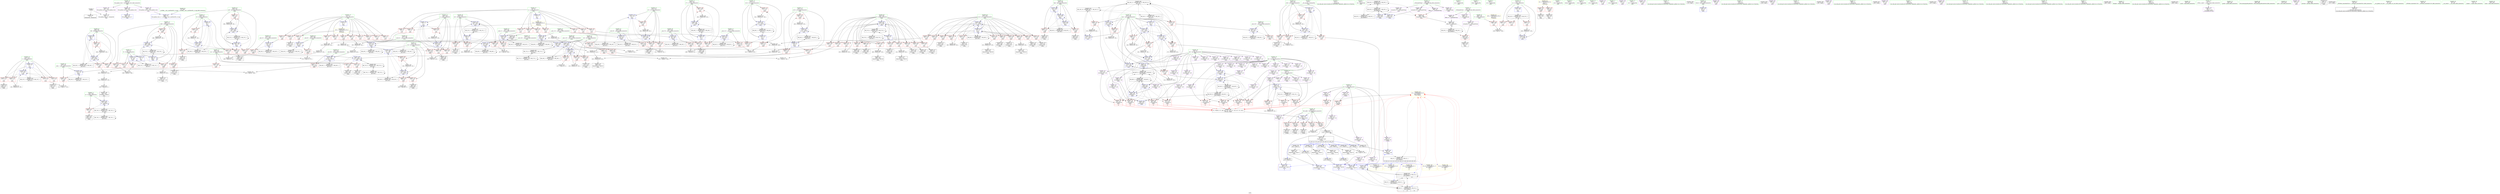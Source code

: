digraph "SVFG" {
	label="SVFG";

	Node0x55756f1bb930 [shape=record,color=grey,label="{NodeID: 0\nNullPtr}"];
	Node0x55756f1bb930 -> Node0x55756f20a190[style=solid];
	Node0x55756f1bb930 -> Node0x55756f21a450[style=solid];
	Node0x55756f216eb0 [shape=record,color=red,label="{NodeID: 277\n451\<--149\n\<--i98\nmain\n}"];
	Node0x55756f216eb0 -> Node0x55756f213ba0[style=solid];
	Node0x55756f1d3820 [shape=record,color=black,label="{NodeID: 111\n475\<--474\nidxprom133\<--\nmain\n}"];
	Node0x55756f210cb0 [shape=record,color=blue,label="{NodeID: 388\n147\<--399\nfind\<--\nmain\n}"];
	Node0x55756f210cb0 -> Node0x55756f216d10[style=dashed];
	Node0x55756f210cb0 -> Node0x55756f211dc0[style=dashed];
	Node0x55756f210cb0 -> Node0x55756f25b360[style=dashed];
	Node0x55756f20c3b0 [shape=record,color=red,label="{NodeID: 222\n87\<--80\n\<--first.addr\n_Z3geti\n}"];
	Node0x55756f20c3b0 -> Node0x55756f22a1a0[style=solid];
	Node0x55756f1d4290 [shape=record,color=green,label="{NodeID: 56\n137\<--138\n_end_62\<--_end_62_field_insensitive\nmain\n}"];
	Node0x55756f1d4290 -> Node0x55756f2164f0[style=solid];
	Node0x55756f1d4290 -> Node0x55756f21be50[style=solid];
	Node0x55756f2255d0 [shape=record,color=grey,label="{NodeID: 499\n343 = Binary(342, 195, )\n}"];
	Node0x55756f2255d0 -> Node0x55756f21bf20[style=solid];
	Node0x55756f219c30 [shape=record,color=red,label="{NodeID: 333\n547\<--546\n\<--arrayidx178\nmain\n|{<s0>17}}"];
	Node0x55756f219c30:s0 -> Node0x55756f29d0c0[style=solid,color=red];
	Node0x55756f20f520 [shape=record,color=purple,label="{NodeID: 167\n543\<--21\narrayidx176\<--idc\nmain\n}"];
	Node0x55756f1fdd40 [shape=record,color=green,label="{NodeID: 1\n7\<--1\n__dso_handle\<--dummyObj\nGlob }"];
	Node0x55756f216f80 [shape=record,color=red,label="{NodeID: 278\n603\<--149\n\<--i98\nmain\n}"];
	Node0x55756f216f80 -> Node0x55756f2132a0[style=solid];
	Node0x55756f1d38f0 [shape=record,color=black,label="{NodeID: 112\n478\<--477\nidxprom135\<--\nmain\n}"];
	Node0x55756f210d80 [shape=record,color=blue,label="{NodeID: 389\n149\<--9\ni98\<--\nmain\n}"];
	Node0x55756f210d80 -> Node0x55756f216de0[style=dashed];
	Node0x55756f210d80 -> Node0x55756f216eb0[style=dashed];
	Node0x55756f210d80 -> Node0x55756f216f80[style=dashed];
	Node0x55756f210d80 -> Node0x55756f2121d0[style=dashed];
	Node0x55756f210d80 -> Node0x55756f25b860[style=dashed];
	Node0x55756f20c480 [shape=record,color=red,label="{NodeID: 223\n90\<--80\n\<--first.addr\n_Z3geti\n}"];
	Node0x55756f20c480 -> Node0x55756f2236b0[style=solid];
	Node0x55756f1d4360 [shape=record,color=green,label="{NodeID: 57\n139\<--140\ni77\<--i77_field_insensitive\nmain\n}"];
	Node0x55756f1d4360 -> Node0x55756f2165c0[style=solid];
	Node0x55756f1d4360 -> Node0x55756f216690[style=solid];
	Node0x55756f1d4360 -> Node0x55756f216760[style=solid];
	Node0x55756f1d4360 -> Node0x55756f21c260[style=solid];
	Node0x55756f1d4360 -> Node0x55756f210be0[style=solid];
	Node0x55756f225750 [shape=record,color=grey,label="{NodeID: 500\n231 = Binary(230, 232, )\n}"];
	Node0x55756f225750 -> Node0x55756f21aad0[style=solid];
	Node0x55756f219d00 [shape=record,color=red,label="{NodeID: 334\n574\<--573\n\<--arrayidx193\nmain\n|{<s0>18}}"];
	Node0x55756f219d00:s0 -> Node0x55756f29d0c0[style=solid,color=red];
	Node0x55756f20f5f0 [shape=record,color=purple,label="{NodeID: 168\n546\<--21\narrayidx178\<--idc\nmain\n}"];
	Node0x55756f20f5f0 -> Node0x55756f219c30[style=solid];
	Node0x55756f206e80 [shape=record,color=green,label="{NodeID: 2\n9\<--1\n\<--dummyObj\nCan only get source location for instruction, argument, global var or function.}"];
	Node0x55756f21d1e0 [shape=record,color=yellow,style=double,label="{NodeID: 777\n4V_8 = CSCHI(MR_4V_7)\npts\{240000 \}\nCS[]|{<s0>11}}"];
	Node0x55756f21d1e0:s0 -> Node0x55756f2682a0[style=dashed,color=red];
	Node0x55756f217050 [shape=record,color=red,label="{NodeID: 279\n408\<--151\n\<--_end_99\nmain\n}"];
	Node0x55756f217050 -> Node0x55756f22a460[style=solid];
	Node0x55756f1d39c0 [shape=record,color=black,label="{NodeID: 113\n482\<--481\nidxprom138\<--call137\nmain\n}"];
	Node0x55756f210e50 [shape=record,color=blue,label="{NodeID: 390\n151\<--404\n_end_99\<--shl100\nmain\n}"];
	Node0x55756f210e50 -> Node0x55756f217050[style=dashed];
	Node0x55756f210e50 -> Node0x55756f25bd60[style=dashed];
	Node0x55756f20c550 [shape=record,color=red,label="{NodeID: 224\n92\<--80\n\<--first.addr\n_Z3geti\n}"];
	Node0x55756f20c550 -> Node0x55756f20a4d0[style=solid];
	Node0x55756f1d4430 [shape=record,color=green,label="{NodeID: 58\n141\<--142\n_end_78\<--_end_78_field_insensitive\nmain\n}"];
	Node0x55756f1d4430 -> Node0x55756f216830[style=solid];
	Node0x55756f1d4430 -> Node0x55756f21c330[style=solid];
	Node0x55756f2258d0 [shape=record,color=grey,label="{NodeID: 501\n555 = Binary(554, 195, )\n}"];
	Node0x55756f2258d0 -> Node0x55756f211c20[style=solid];
	Node0x55756f219dd0 [shape=record,color=red,label="{NodeID: 335\n580\<--579\n\<--arrayidx196\nmain\n|{<s0>19}}"];
	Node0x55756f219dd0:s0 -> Node0x55756f29d0c0[style=solid,color=red];
	Node0x55756f20f6c0 [shape=record,color=purple,label="{NodeID: 169\n85\<--23\narrayidx\<--fa\n_Z3geti\n}"];
	Node0x55756f20f6c0 -> Node0x55756f20c6f0[style=solid];
	Node0x55756f1ce480 [shape=record,color=green,label="{NodeID: 3\n25\<--1\n.str\<--dummyObj\nGlob }"];
	Node0x55756f217120 [shape=record,color=red,label="{NodeID: 280\n415\<--153\n\<--j104\nmain\n}"];
	Node0x55756f217120 -> Node0x55756f2144a0[style=solid];
	Node0x55756f1d3a90 [shape=record,color=black,label="{NodeID: 114\n487\<--486\nidxprom141\<--add140\nmain\n}"];
	Node0x55756f210f20 [shape=record,color=blue,label="{NodeID: 391\n153\<--9\nj104\<--\nmain\n}"];
	Node0x55756f210f20 -> Node0x55756f217120[style=dashed];
	Node0x55756f210f20 -> Node0x55756f2171f0[style=dashed];
	Node0x55756f210f20 -> Node0x55756f2172c0[style=dashed];
	Node0x55756f210f20 -> Node0x55756f217390[style=dashed];
	Node0x55756f210f20 -> Node0x55756f210f20[style=dashed];
	Node0x55756f210f20 -> Node0x55756f211190[style=dashed];
	Node0x55756f210f20 -> Node0x55756f25c260[style=dashed];
	Node0x55756f20c620 [shape=record,color=red,label="{NodeID: 225\n97\<--80\n\<--first.addr\n_Z3geti\n}"];
	Node0x55756f20c620 -> Node0x55756f20a5a0[style=solid];
	Node0x55756f1d4500 [shape=record,color=green,label="{NodeID: 59\n143\<--144\nj82\<--j82_field_insensitive\nmain\n}"];
	Node0x55756f1d4500 -> Node0x55756f216900[style=solid];
	Node0x55756f1d4500 -> Node0x55756f2169d0[style=solid];
	Node0x55756f1d4500 -> Node0x55756f216aa0[style=solid];
	Node0x55756f1d4500 -> Node0x55756f21c400[style=solid];
	Node0x55756f1d4500 -> Node0x55756f210b10[style=solid];
	Node0x55756f225a50 [shape=record,color=grey,label="{NodeID: 502\n426 = Binary(425, 195, )\n}"];
	Node0x55756f225a50 -> Node0x55756f211190[style=solid];
	Node0x55756f219ea0 [shape=record,color=red,label="{NodeID: 336\n638\<--637\n\<--arrayidx227\nmain\n}"];
	Node0x55756f219ea0 -> Node0x55756f20db20[style=solid];
	Node0x55756f20f790 [shape=record,color=purple,label="{NodeID: 170\n94\<--23\narrayidx2\<--fa\n_Z3geti\n}"];
	Node0x55756f20f790 -> Node0x55756f20c7c0[style=solid];
	Node0x55756f1bba20 [shape=record,color=green,label="{NodeID: 4\n27\<--1\n.str.1\<--dummyObj\nGlob }"];
	Node0x55756f21d4a0 [shape=record,color=yellow,style=double,label="{NodeID: 779\n4V_11 = CSCHI(MR_4V_10)\npts\{240000 \}\nCS[]|{<s0>13}}"];
	Node0x55756f21d4a0:s0 -> Node0x55756f2682a0[style=dashed,color=red];
	Node0x55756f254f60 [shape=record,color=black,label="{NodeID: 613\nMR_12V_2 = PHI(MR_12V_3, MR_12V_1, )\npts\{14 \}\n}"];
	Node0x55756f254f60 -> Node0x55756f21a860[style=dashed];
	Node0x55756f2171f0 [shape=record,color=red,label="{NodeID: 281\n419\<--153\n\<--j104\nmain\n}"];
	Node0x55756f2171f0 -> Node0x55756f2110c0[style=solid];
	Node0x55756f1d3b60 [shape=record,color=black,label="{NodeID: 115\n490\<--489\nidxprom143\<--\nmain\n}"];
	Node0x55756f210ff0 [shape=record,color=blue,label="{NodeID: 392\n155\<--412\n_end_105\<--\nmain\n}"];
	Node0x55756f210ff0 -> Node0x55756f217460[style=dashed];
	Node0x55756f210ff0 -> Node0x55756f210ff0[style=dashed];
	Node0x55756f210ff0 -> Node0x55756f25c760[style=dashed];
	Node0x55756f20c6f0 [shape=record,color=red,label="{NodeID: 226\n86\<--85\n\<--arrayidx\n_Z3geti\n}"];
	Node0x55756f20c6f0 -> Node0x55756f22a1a0[style=solid];
	Node0x55756f1d45d0 [shape=record,color=green,label="{NodeID: 60\n145\<--146\n_end_83\<--_end_83_field_insensitive\nmain\n}"];
	Node0x55756f1d45d0 -> Node0x55756f216b70[style=solid];
	Node0x55756f1d45d0 -> Node0x55756f21c4d0[style=solid];
	Node0x55756f225bd0 [shape=record,color=grey,label="{NodeID: 503\n211 = Binary(210, 195, )\n}"];
	Node0x55756f225bd0 -> Node0x55756f21a860[style=solid];
	Node0x55756f219f70 [shape=record,color=red,label="{NodeID: 337\n690\<--689\ndummyVal\<--offset_0\nmain\n}"];
	Node0x55756f219f70 -> Node0x55756f212100[style=solid];
	Node0x55756f20f860 [shape=record,color=purple,label="{NodeID: 171\n99\<--23\narrayidx4\<--fa\n_Z3geti\n}"];
	Node0x55756f20f860 -> Node0x55756f21a5f0[style=solid];
	Node0x55756f1d0ea0 [shape=record,color=green,label="{NodeID: 5\n29\<--1\nstdin\<--dummyObj\nGlob }"];
	Node0x55756f255460 [shape=record,color=black,label="{NodeID: 614\nMR_14V_2 = PHI(MR_14V_3, MR_14V_1, )\npts\{17 \}\n}"];
	Node0x55756f255460 -> Node0x55756f2195b0[style=dashed];
	Node0x55756f255460 -> Node0x55756f219d00[style=dashed];
	Node0x55756f255460 -> Node0x55756f219dd0[style=dashed];
	Node0x55756f255460 -> Node0x55756f21aad0[style=dashed];
	Node0x55756f255460 -> Node0x55756f255460[style=dashed];
	Node0x55756f2172c0 [shape=record,color=red,label="{NodeID: 282\n420\<--153\n\<--j104\nmain\n}"];
	Node0x55756f2172c0 -> Node0x55756f1d3340[style=solid];
	Node0x55756f20cbb0 [shape=record,color=black,label="{NodeID: 116\n495\<--494\nidxprom146\<--\nmain\n}"];
	Node0x55756f2110c0 [shape=record,color=blue,label="{NodeID: 393\n422\<--419\narrayidx110\<--\nmain\n}"];
	Node0x55756f2110c0 -> Node0x55756f2110c0[style=dashed];
	Node0x55756f2110c0 -> Node0x55756f251860[style=dashed];
	Node0x55756f2110c0 -> Node0x55756f245250[style=dashed];
	Node0x55756f20c7c0 [shape=record,color=red,label="{NodeID: 227\n95\<--94\n\<--arrayidx2\n_Z3geti\n|{<s0>3}}"];
	Node0x55756f20c7c0:s0 -> Node0x55756f29d0c0[style=solid,color=red];
	Node0x55756f1d46a0 [shape=record,color=green,label="{NodeID: 61\n147\<--148\nfind\<--find_field_insensitive\nmain\n}"];
	Node0x55756f1d46a0 -> Node0x55756f216c40[style=solid];
	Node0x55756f1d46a0 -> Node0x55756f216d10[style=solid];
	Node0x55756f1d46a0 -> Node0x55756f210cb0[style=solid];
	Node0x55756f1d46a0 -> Node0x55756f211dc0[style=solid];
	Node0x55756f1d46a0 -> Node0x55756f211f60[style=solid];
	Node0x55756f2682a0 [shape=record,color=yellow,style=double,label="{NodeID: 670\n4V_1 = ENCHI(MR_4V_0)\npts\{240000 \}\nFun[_Z3geti]|{|<s3>3}}"];
	Node0x55756f2682a0 -> Node0x55756f20c6f0[style=dashed];
	Node0x55756f2682a0 -> Node0x55756f20c7c0[style=dashed];
	Node0x55756f2682a0 -> Node0x55756f23ec30[style=dashed];
	Node0x55756f2682a0:s3 -> Node0x55756f2682a0[style=dashed,color=red];
	Node0x55756f225d50 [shape=record,color=grey,label="{NodeID: 504\n560 = Binary(559, 195, )\n}"];
	Node0x55756f225d50 -> Node0x55756f211cf0[style=solid];
	Node0x55756f21a040 [shape=record,color=blue,label="{NodeID: 338\n8\<--9\nn\<--\nGlob }"];
	Node0x55756f21a040 -> Node0x55756f268490[style=dashed];
	Node0x55756f20f930 [shape=record,color=purple,label="{NodeID: 172\n422\<--23\narrayidx110\<--fa\nmain\n}"];
	Node0x55756f20f930 -> Node0x55756f2110c0[style=solid];
	Node0x55756f1d0f30 [shape=record,color=green,label="{NodeID: 6\n30\<--1\n.str.2\<--dummyObj\nGlob }"];
	Node0x55756f21d760 [shape=record,color=yellow,style=double,label="{NodeID: 781\n4V_15 = CSCHI(MR_4V_7)\npts\{240000 \}\nCS[]|{<s0>15}}"];
	Node0x55756f21d760:s0 -> Node0x55756f2682a0[style=dashed,color=red];
	Node0x55756f255960 [shape=record,color=black,label="{NodeID: 615\nMR_20V_3 = PHI(MR_20V_4, MR_20V_2, )\npts\{112 \}\n}"];
	Node0x55756f255960 -> Node0x55756f20c960[style=dashed];
	Node0x55756f255960 -> Node0x55756f20ca30[style=dashed];
	Node0x55756f255960 -> Node0x55756f214990[style=dashed];
	Node0x55756f255960 -> Node0x55756f212780[style=dashed];
	Node0x55756f217390 [shape=record,color=red,label="{NodeID: 283\n425\<--153\n\<--j104\nmain\n}"];
	Node0x55756f217390 -> Node0x55756f225a50[style=solid];
	Node0x55756f20cc80 [shape=record,color=black,label="{NodeID: 117\n499\<--498\nidxprom149\<--add148\nmain\n}"];
	Node0x55756f211190 [shape=record,color=blue,label="{NodeID: 394\n153\<--426\nj104\<--inc112\nmain\n}"];
	Node0x55756f211190 -> Node0x55756f217120[style=dashed];
	Node0x55756f211190 -> Node0x55756f2171f0[style=dashed];
	Node0x55756f211190 -> Node0x55756f2172c0[style=dashed];
	Node0x55756f211190 -> Node0x55756f217390[style=dashed];
	Node0x55756f211190 -> Node0x55756f210f20[style=dashed];
	Node0x55756f211190 -> Node0x55756f211190[style=dashed];
	Node0x55756f211190 -> Node0x55756f25c260[style=dashed];
	Node0x55756f20c890 [shape=record,color=red,label="{NodeID: 228\n198\<--109\n\<--T\nmain\n}"];
	Node0x55756f20c890 -> Node0x55756f214620[style=solid];
	Node0x55756f1d4770 [shape=record,color=green,label="{NodeID: 62\n149\<--150\ni98\<--i98_field_insensitive\nmain\n}"];
	Node0x55756f1d4770 -> Node0x55756f216de0[style=solid];
	Node0x55756f1d4770 -> Node0x55756f216eb0[style=solid];
	Node0x55756f1d4770 -> Node0x55756f216f80[style=solid];
	Node0x55756f1d4770 -> Node0x55756f210d80[style=solid];
	Node0x55756f1d4770 -> Node0x55756f2121d0[style=solid];
	Node0x55756f268380 [shape=record,color=yellow,style=double,label="{NodeID: 671\n6V_1 = ENCHI(MR_6V_0)\npts\{1 \}\nFun[main]}"];
	Node0x55756f268380 -> Node0x55756f20c140[style=dashed];
	Node0x55756f268380 -> Node0x55756f20c210[style=dashed];
	Node0x55756f225ed0 [shape=record,color=grey,label="{NodeID: 505\n390 = Binary(389, 195, )\n}"];
	Node0x55756f225ed0 -> Node0x55756f210b10[style=solid];
	Node0x55756f21a110 [shape=record,color=blue,label="{NodeID: 339\n11\<--9\nm\<--\nGlob }"];
	Node0x55756f21a110 -> Node0x55756f268570[style=dashed];
	Node0x55756f20fa00 [shape=record,color=purple,label="{NodeID: 173\n483\<--23\narrayidx139\<--fa\nmain\n}"];
	Node0x55756f20fa00 -> Node0x55756f211810[style=solid];
	Node0x55756f1d1020 [shape=record,color=green,label="{NodeID: 7\n32\<--1\n.str.3\<--dummyObj\nGlob }"];
	Node0x55756f255e60 [shape=record,color=black,label="{NodeID: 616\nMR_22V_2 = PHI(MR_22V_4, MR_22V_1, )\npts\{114 \}\n}"];
	Node0x55756f255e60 -> Node0x55756f21a930[style=dashed];
	Node0x55756f217460 [shape=record,color=red,label="{NodeID: 284\n416\<--155\n\<--_end_105\nmain\n}"];
	Node0x55756f217460 -> Node0x55756f2144a0[style=solid];
	Node0x55756f20cd50 [shape=record,color=black,label="{NodeID: 118\n503\<--502\nidxprom152\<--call151\nmain\n}"];
	Node0x55756f23e550 [shape=record,color=black,label="{NodeID: 561\nMR_95V_3 = PHI(MR_95V_4, MR_95V_2, )\npts\{460000 \}\n}"];
	Node0x55756f23e550 -> Node0x55756f219f70[style=dashed];
	Node0x55756f23e550 -> Node0x55756f23e550[style=dashed];
	Node0x55756f23e550 -> Node0x55756f261760[style=dashed];
	Node0x55756f23e550 -> Node0x55756f264f80[style=dashed];
	Node0x55756f211260 [shape=record,color=blue,label="{NodeID: 395\n157\<--9\nj114\<--\nmain\n}"];
	Node0x55756f211260 -> Node0x55756f217530[style=dashed];
	Node0x55756f211260 -> Node0x55756f217600[style=dashed];
	Node0x55756f211260 -> Node0x55756f2176d0[style=dashed];
	Node0x55756f211260 -> Node0x55756f2177a0[style=dashed];
	Node0x55756f211260 -> Node0x55756f217870[style=dashed];
	Node0x55756f211260 -> Node0x55756f217940[style=dashed];
	Node0x55756f211260 -> Node0x55756f217a10[style=dashed];
	Node0x55756f211260 -> Node0x55756f217ae0[style=dashed];
	Node0x55756f211260 -> Node0x55756f217bb0[style=dashed];
	Node0x55756f211260 -> Node0x55756f217c80[style=dashed];
	Node0x55756f211260 -> Node0x55756f217d50[style=dashed];
	Node0x55756f211260 -> Node0x55756f211260[style=dashed];
	Node0x55756f211260 -> Node0x55756f211cf0[style=dashed];
	Node0x55756f211260 -> Node0x55756f25cc60[style=dashed];
	Node0x55756f20c960 [shape=record,color=red,label="{NodeID: 229\n197\<--111\n\<--cc\nmain\n}"];
	Node0x55756f20c960 -> Node0x55756f214620[style=solid];
	Node0x55756f1d4840 [shape=record,color=green,label="{NodeID: 63\n151\<--152\n_end_99\<--_end_99_field_insensitive\nmain\n}"];
	Node0x55756f1d4840 -> Node0x55756f217050[style=solid];
	Node0x55756f1d4840 -> Node0x55756f210e50[style=solid];
	Node0x55756f268490 [shape=record,color=yellow,style=double,label="{NodeID: 672\n8V_1 = ENCHI(MR_8V_0)\npts\{10 \}\nFun[main]}"];
	Node0x55756f268490 -> Node0x55756f20af60[style=dashed];
	Node0x55756f268490 -> Node0x55756f20b030[style=dashed];
	Node0x55756f268490 -> Node0x55756f20b100[style=dashed];
	Node0x55756f268490 -> Node0x55756f20b1d0[style=dashed];
	Node0x55756f268490 -> Node0x55756f20b2a0[style=dashed];
	Node0x55756f268490 -> Node0x55756f20b370[style=dashed];
	Node0x55756f268490 -> Node0x55756f20b440[style=dashed];
	Node0x55756f268490 -> Node0x55756f20b510[style=dashed];
	Node0x55756f268490 -> Node0x55756f20b5e0[style=dashed];
	Node0x55756f226050 [shape=record,color=grey,label="{NodeID: 506\n379 = Binary(378, 195, )\n}"];
	Node0x55756f226050 -> Node0x55756f210970[style=solid];
	Node0x55756f21a1e0 [shape=record,color=blue,label="{NodeID: 340\n13\<--9\nN\<--\nGlob }"];
	Node0x55756f21a1e0 -> Node0x55756f254f60[style=dashed];
	Node0x55756f20fad0 [shape=record,color=purple,label="{NodeID: 174\n504\<--23\narrayidx153\<--fa\nmain\n}"];
	Node0x55756f20fad0 -> Node0x55756f2118e0[style=solid];
	Node0x55756f1d10b0 [shape=record,color=green,label="{NodeID: 8\n34\<--1\nstdout\<--dummyObj\nGlob }"];
	Node0x55756f21da20 [shape=record,color=yellow,style=double,label="{NodeID: 783\n4V_18 = CSCHI(MR_4V_17)\npts\{240000 \}\nCS[]|{<s0>17}}"];
	Node0x55756f21da20:s0 -> Node0x55756f2682a0[style=dashed,color=red];
	Node0x55756f256360 [shape=record,color=black,label="{NodeID: 617\nMR_24V_2 = PHI(MR_24V_3, MR_24V_1, )\npts\{116 \}\n}"];
	Node0x55756f256360 -> Node0x55756f21aa00[style=dashed];
	Node0x55756f217530 [shape=record,color=red,label="{NodeID: 285\n433\<--157\n\<--j114\nmain\n}"];
	Node0x55756f217530 -> Node0x55756f22a8e0[style=solid];
	Node0x55756f20ce20 [shape=record,color=black,label="{NodeID: 119\n508\<--507\nidxprom154\<--\nmain\n}"];
	Node0x55756f211330 [shape=record,color=blue,label="{NodeID: 396\n159\<--430\n_end_115\<--\nmain\n}"];
	Node0x55756f211330 -> Node0x55756f217e20[style=dashed];
	Node0x55756f211330 -> Node0x55756f211330[style=dashed];
	Node0x55756f211330 -> Node0x55756f25d160[style=dashed];
	Node0x55756f20ca30 [shape=record,color=red,label="{NodeID: 230\n201\<--111\n\<--cc\nmain\n}"];
	Node0x55756f209290 [shape=record,color=green,label="{NodeID: 64\n153\<--154\nj104\<--j104_field_insensitive\nmain\n}"];
	Node0x55756f209290 -> Node0x55756f217120[style=solid];
	Node0x55756f209290 -> Node0x55756f2171f0[style=solid];
	Node0x55756f209290 -> Node0x55756f2172c0[style=solid];
	Node0x55756f209290 -> Node0x55756f217390[style=solid];
	Node0x55756f209290 -> Node0x55756f210f20[style=solid];
	Node0x55756f209290 -> Node0x55756f211190[style=solid];
	Node0x55756f268570 [shape=record,color=yellow,style=double,label="{NodeID: 673\n10V_1 = ENCHI(MR_10V_0)\npts\{12 \}\nFun[main]}"];
	Node0x55756f268570 -> Node0x55756f20b6b0[style=dashed];
	Node0x55756f268570 -> Node0x55756f20b780[style=dashed];
	Node0x55756f268570 -> Node0x55756f20b850[style=dashed];
	Node0x55756f268570 -> Node0x55756f20b920[style=dashed];
	Node0x55756f268570 -> Node0x55756f20b9f0[style=dashed];
	Node0x55756f268570 -> Node0x55756f20bac0[style=dashed];
	Node0x55756f268570 -> Node0x55756f20bb90[style=dashed];
	Node0x55756f268570 -> Node0x55756f20bc60[style=dashed];
	Node0x55756f268570 -> Node0x55756f20bd30[style=dashed];
	Node0x55756f268570 -> Node0x55756f20be00[style=dashed];
	Node0x55756f268570 -> Node0x55756f20bed0[style=dashed];
	Node0x55756f2129a0 [shape=record,color=grey,label="{NodeID: 507\n281 = Binary(280, 195, )\n}"];
	Node0x55756f2129a0 -> Node0x55756f21b490[style=solid];
	Node0x55756f21a2b0 [shape=record,color=blue,label="{NodeID: 341\n685\<--50\nllvm.global_ctors_0\<--\nGlob }"];
	Node0x55756f20fba0 [shape=record,color=purple,label="{NodeID: 175\n530\<--23\narrayidx168\<--fa\nmain\n}"];
	Node0x55756f20fba0 -> Node0x55756f211a80[style=solid];
	Node0x55756f1ce280 [shape=record,color=green,label="{NodeID: 9\n35\<--1\n.str.4\<--dummyObj\nGlob }"];
	Node0x55756f256860 [shape=record,color=black,label="{NodeID: 618\nMR_26V_2 = PHI(MR_26V_15, MR_26V_1, )\npts\{118 \}\n}"];
	Node0x55756f256860 -> Node0x55756f21ac70[style=dashed];
	Node0x55756f217600 [shape=record,color=red,label="{NodeID: 286\n445\<--157\n\<--j114\nmain\n}"];
	Node0x55756f217600 -> Node0x55756f2243d0[style=solid];
	Node0x55756f20cef0 [shape=record,color=black,label="{NodeID: 120\n513\<--512\nidxprom156\<--\nmain\n}"];
	Node0x55756f211400 [shape=record,color=blue,label="{NodeID: 397\n161\<--9\nk\<--\nmain\n}"];
	Node0x55756f211400 -> Node0x55756f217ef0[style=dashed];
	Node0x55756f211400 -> Node0x55756f217fc0[style=dashed];
	Node0x55756f211400 -> Node0x55756f218090[style=dashed];
	Node0x55756f211400 -> Node0x55756f218160[style=dashed];
	Node0x55756f211400 -> Node0x55756f218230[style=dashed];
	Node0x55756f211400 -> Node0x55756f218300[style=dashed];
	Node0x55756f211400 -> Node0x55756f2183d0[style=dashed];
	Node0x55756f211400 -> Node0x55756f2184a0[style=dashed];
	Node0x55756f211400 -> Node0x55756f218570[style=dashed];
	Node0x55756f211400 -> Node0x55756f218640[style=dashed];
	Node0x55756f211400 -> Node0x55756f218710[style=dashed];
	Node0x55756f211400 -> Node0x55756f211c20[style=dashed];
	Node0x55756f211400 -> Node0x55756f252260[style=dashed];
	Node0x55756f214990 [shape=record,color=red,label="{NodeID: 231\n657\<--111\n\<--cc\nmain\n}"];
	Node0x55756f214990 -> Node0x55756f2138a0[style=solid];
	Node0x55756f209320 [shape=record,color=green,label="{NodeID: 65\n155\<--156\n_end_105\<--_end_105_field_insensitive\nmain\n}"];
	Node0x55756f209320 -> Node0x55756f217460[style=solid];
	Node0x55756f209320 -> Node0x55756f210ff0[style=solid];
	Node0x55756f212b20 [shape=record,color=grey,label="{NodeID: 508\n249 = Binary(248, 195, )\n}"];
	Node0x55756f212b20 -> Node0x55756f21aee0[style=solid];
	Node0x55756f21a380 [shape=record,color=blue,label="{NodeID: 342\n686\<--51\nllvm.global_ctors_1\<--_GLOBAL__sub_I_matthew99_2_0.cpp\nGlob }"];
	Node0x55756f20fc70 [shape=record,color=purple,label="{NodeID: 176\n550\<--23\narrayidx181\<--fa\nmain\n}"];
	Node0x55756f20fc70 -> Node0x55756f211b50[style=solid];
	Node0x55756f1ce310 [shape=record,color=green,label="{NodeID: 10\n37\<--1\n.str.5\<--dummyObj\nGlob }"];
	Node0x55756f21dce0 [shape=record,color=yellow,style=double,label="{NodeID: 785\n4V_22 = CSCHI(MR_4V_21)\npts\{240000 \}\nCS[]|{<s0>19}}"];
	Node0x55756f21dce0:s0 -> Node0x55756f2682a0[style=dashed,color=red];
	Node0x55756f256d60 [shape=record,color=black,label="{NodeID: 619\nMR_28V_2 = PHI(MR_28V_4, MR_28V_1, )\npts\{120 \}\n}"];
	Node0x55756f256d60 -> Node0x55756f21ad40[style=dashed];
	Node0x55756f2176d0 [shape=record,color=red,label="{NodeID: 287\n466\<--157\n\<--j114\nmain\n}"];
	Node0x55756f2176d0 -> Node0x55756f1d3680[style=solid];
	Node0x55756f20cfc0 [shape=record,color=black,label="{NodeID: 121\n516\<--515\nidxprom158\<--\nmain\n}"];
	Node0x55756f23ec30 [shape=record,color=black,label="{NodeID: 564\nMR_4V_2 = PHI(MR_4V_4, MR_4V_1, )\npts\{240000 \}\n|{<s0>3|<s1>10|<s2>11|<s3>12|<s4>13|<s5>14|<s6>15|<s7>16|<s8>17|<s9>18|<s10>19|<s11>19|<s12>19|<s13>19}}"];
	Node0x55756f23ec30:s0 -> Node0x55756f21a5f0[style=dashed,color=blue];
	Node0x55756f23ec30:s1 -> Node0x55756f21d1e0[style=dashed,color=blue];
	Node0x55756f23ec30:s2 -> Node0x55756f211810[style=dashed,color=blue];
	Node0x55756f23ec30:s3 -> Node0x55756f21d4a0[style=dashed,color=blue];
	Node0x55756f23ec30:s4 -> Node0x55756f2118e0[style=dashed,color=blue];
	Node0x55756f23ec30:s5 -> Node0x55756f21d760[style=dashed,color=blue];
	Node0x55756f23ec30:s6 -> Node0x55756f211a80[style=dashed,color=blue];
	Node0x55756f23ec30:s7 -> Node0x55756f21da20[style=dashed,color=blue];
	Node0x55756f23ec30:s8 -> Node0x55756f211b50[style=dashed,color=blue];
	Node0x55756f23ec30:s9 -> Node0x55756f21dce0[style=dashed,color=blue];
	Node0x55756f23ec30:s10 -> Node0x55756f2110c0[style=dashed,color=blue];
	Node0x55756f23ec30:s11 -> Node0x55756f251860[style=dashed,color=blue];
	Node0x55756f23ec30:s12 -> Node0x55756f260d60[style=dashed,color=blue];
	Node0x55756f23ec30:s13 -> Node0x55756f245250[style=dashed,color=blue];
	Node0x55756f2114d0 [shape=record,color=blue,label="{NodeID: 398\n163\<--438\n_end_119\<--\nmain\n}"];
	Node0x55756f2114d0 -> Node0x55756f2187e0[style=dashed];
	Node0x55756f2114d0 -> Node0x55756f252760[style=dashed];
	Node0x55756f214a20 [shape=record,color=red,label="{NodeID: 232\n217\<--113\n\<--i\nmain\n}"];
	Node0x55756f214a20 -> Node0x55756f22a760[style=solid];
	Node0x55756f2093b0 [shape=record,color=green,label="{NodeID: 66\n157\<--158\nj114\<--j114_field_insensitive\nmain\n}"];
	Node0x55756f2093b0 -> Node0x55756f217530[style=solid];
	Node0x55756f2093b0 -> Node0x55756f217600[style=solid];
	Node0x55756f2093b0 -> Node0x55756f2176d0[style=solid];
	Node0x55756f2093b0 -> Node0x55756f2177a0[style=solid];
	Node0x55756f2093b0 -> Node0x55756f217870[style=solid];
	Node0x55756f2093b0 -> Node0x55756f217940[style=solid];
	Node0x55756f2093b0 -> Node0x55756f217a10[style=solid];
	Node0x55756f2093b0 -> Node0x55756f217ae0[style=solid];
	Node0x55756f2093b0 -> Node0x55756f217bb0[style=solid];
	Node0x55756f2093b0 -> Node0x55756f217c80[style=solid];
	Node0x55756f2093b0 -> Node0x55756f217d50[style=solid];
	Node0x55756f2093b0 -> Node0x55756f211260[style=solid];
	Node0x55756f2093b0 -> Node0x55756f211cf0[style=solid];
	Node0x55756f212ca0 [shape=record,color=grey,label="{NodeID: 509\n323 = Binary(322, 232, )\n}"];
	Node0x55756f212ca0 -> Node0x55756f21bb10[style=solid];
	Node0x55756f21a450 [shape=record,color=blue, style = dotted,label="{NodeID: 343\n687\<--3\nllvm.global_ctors_2\<--dummyVal\nGlob }"];
	Node0x55756f20fd40 [shape=record,color=purple,label="{NodeID: 177\n181\<--25\n\<--.str\nmain\n}"];
	Node0x55756f1d0b90 [shape=record,color=green,label="{NodeID: 11\n39\<--1\n.str.6\<--dummyObj\nGlob }"];
	Node0x55756f257260 [shape=record,color=black,label="{NodeID: 620\nMR_30V_2 = PHI(MR_30V_3, MR_30V_1, )\npts\{122 \}\n}"];
	Node0x55756f257260 -> Node0x55756f21ae10[style=dashed];
	Node0x55756f2177a0 [shape=record,color=red,label="{NodeID: 288\n474\<--157\n\<--j114\nmain\n}"];
	Node0x55756f2177a0 -> Node0x55756f1d3820[style=solid];
	Node0x55756f20d090 [shape=record,color=black,label="{NodeID: 122\n521\<--520\nidxprom161\<--\nmain\n}"];
	Node0x55756f2115a0 [shape=record,color=blue,label="{NodeID: 399\n165\<--449\ncur\<--add124\nmain\n}"];
	Node0x55756f2115a0 -> Node0x55756f2188b0[style=dashed];
	Node0x55756f2115a0 -> Node0x55756f218980[style=dashed];
	Node0x55756f2115a0 -> Node0x55756f218a50[style=dashed];
	Node0x55756f2115a0 -> Node0x55756f2115a0[style=dashed];
	Node0x55756f2115a0 -> Node0x55756f252c60[style=dashed];
	Node0x55756f214af0 [shape=record,color=red,label="{NodeID: 233\n221\<--113\n\<--i\nmain\n}"];
	Node0x55756f214af0 -> Node0x55756f20a8e0[style=solid];
	Node0x55756f209440 [shape=record,color=green,label="{NodeID: 67\n159\<--160\n_end_115\<--_end_115_field_insensitive\nmain\n}"];
	Node0x55756f209440 -> Node0x55756f217e20[style=solid];
	Node0x55756f209440 -> Node0x55756f211330[style=solid];
	Node0x55756f212e20 [shape=record,color=grey,label="{NodeID: 510\n577 = Binary(576, 195, )\n}"];
	Node0x55756f212e20 -> Node0x55756f20d7e0[style=solid];
	Node0x55756f21a520 [shape=record,color=blue,label="{NodeID: 344\n80\<--79\nfirst.addr\<--first\n_Z3geti\n}"];
	Node0x55756f21a520 -> Node0x55756f20c2e0[style=dashed];
	Node0x55756f21a520 -> Node0x55756f20c3b0[style=dashed];
	Node0x55756f21a520 -> Node0x55756f20c480[style=dashed];
	Node0x55756f21a520 -> Node0x55756f20c550[style=dashed];
	Node0x55756f21a520 -> Node0x55756f20c620[style=dashed];
	Node0x55756f20fe10 [shape=record,color=purple,label="{NodeID: 178\n182\<--27\n\<--.str.1\nmain\n}"];
	Node0x55756f1d0c60 [shape=record,color=green,label="{NodeID: 12\n47\<--1\n.str.7\<--dummyObj\nGlob }"];
	Node0x55756f299f30 [shape=record,color=black,label="{NodeID: 787\n96 = PHI(78, )\n}"];
	Node0x55756f299f30 -> Node0x55756f21a5f0[style=solid];
	Node0x55756f299f30 -> Node0x55756f2236b0[style=solid];
	Node0x55756f257760 [shape=record,color=black,label="{NodeID: 621\nMR_32V_2 = PHI(MR_32V_4, MR_32V_1, )\npts\{124 \}\n}"];
	Node0x55756f257760 -> Node0x55756f21b150[style=dashed];
	Node0x55756f217870 [shape=record,color=red,label="{NodeID: 289\n485\<--157\n\<--j114\nmain\n}"];
	Node0x55756f217870 -> Node0x55756f2135a0[style=solid];
	Node0x55756f20d160 [shape=record,color=black,label="{NodeID: 123\n525\<--524\nidxprom164\<--add163\nmain\n}"];
	Node0x55756f211670 [shape=record,color=blue,label="{NodeID: 400\n167\<--456\nty\<--frombool\nmain\n}"];
	Node0x55756f211670 -> Node0x55756f218b20[style=dashed];
	Node0x55756f211670 -> Node0x55756f211670[style=dashed];
	Node0x55756f211670 -> Node0x55756f253160[style=dashed];
	Node0x55756f214bc0 [shape=record,color=red,label="{NodeID: 234\n227\<--113\n\<--i\nmain\n}"];
	Node0x55756f214bc0 -> Node0x55756f20a9b0[style=solid];
	Node0x55756f2094d0 [shape=record,color=green,label="{NodeID: 68\n161\<--162\nk\<--k_field_insensitive\nmain\n}"];
	Node0x55756f2094d0 -> Node0x55756f217ef0[style=solid];
	Node0x55756f2094d0 -> Node0x55756f217fc0[style=solid];
	Node0x55756f2094d0 -> Node0x55756f218090[style=solid];
	Node0x55756f2094d0 -> Node0x55756f218160[style=solid];
	Node0x55756f2094d0 -> Node0x55756f218230[style=solid];
	Node0x55756f2094d0 -> Node0x55756f218300[style=solid];
	Node0x55756f2094d0 -> Node0x55756f2183d0[style=solid];
	Node0x55756f2094d0 -> Node0x55756f2184a0[style=solid];
	Node0x55756f2094d0 -> Node0x55756f218570[style=solid];
	Node0x55756f2094d0 -> Node0x55756f218640[style=solid];
	Node0x55756f2094d0 -> Node0x55756f218710[style=solid];
	Node0x55756f2094d0 -> Node0x55756f211400[style=solid];
	Node0x55756f2094d0 -> Node0x55756f211c20[style=solid];
	Node0x55756f2688f0 [shape=record,color=yellow,style=double,label="{NodeID: 677\n18V_1 = ENCHI(MR_18V_0)\npts\{110 \}\nFun[main]}"];
	Node0x55756f2688f0 -> Node0x55756f20c890[style=dashed];
	Node0x55756f212fa0 [shape=record,color=grey,label="{NodeID: 511\n236 = Binary(235, 195, )\n}"];
	Node0x55756f212fa0 -> Node0x55756f21aba0[style=solid];
	Node0x55756f21a5f0 [shape=record,color=blue,label="{NodeID: 345\n99\<--96\narrayidx4\<--call\n_Z3geti\n}"];
	Node0x55756f21a5f0 -> Node0x55756f23ec30[style=dashed];
	Node0x55756f20fee0 [shape=record,color=purple,label="{NodeID: 179\n187\<--30\n\<--.str.2\nmain\n}"];
	Node0x55756f1d0d30 [shape=record,color=green,label="{NodeID: 13\n50\<--1\n\<--dummyObj\nCan only get source location for instruction, argument, global var or function.}"];
	Node0x55756f29bd40 [shape=record,color=black,label="{NodeID: 788\n61 = PHI()\n}"];
	Node0x55756f257c60 [shape=record,color=black,label="{NodeID: 622\nMR_34V_2 = PHI(MR_34V_3, MR_34V_1, )\npts\{126 \}\n}"];
	Node0x55756f257c60 -> Node0x55756f21b220[style=dashed];
	Node0x55756f217940 [shape=record,color=red,label="{NodeID: 290\n494\<--157\n\<--j114\nmain\n}"];
	Node0x55756f217940 -> Node0x55756f20cbb0[style=solid];
	Node0x55756f20d230 [shape=record,color=black,label="{NodeID: 124\n529\<--528\nidxprom167\<--call166\nmain\n}"];
	Node0x55756f211740 [shape=record,color=blue,label="{NodeID: 401\n463\<--465\narrayidx127\<--\nmain\n}"];
	Node0x55756f211740 -> Node0x55756f264f80[style=dashed];
	Node0x55756f214c90 [shape=record,color=red,label="{NodeID: 235\n235\<--113\n\<--i\nmain\n}"];
	Node0x55756f214c90 -> Node0x55756f212fa0[style=solid];
	Node0x55756f209560 [shape=record,color=green,label="{NodeID: 69\n163\<--164\n_end_119\<--_end_119_field_insensitive\nmain\n}"];
	Node0x55756f209560 -> Node0x55756f2187e0[style=solid];
	Node0x55756f209560 -> Node0x55756f2114d0[style=solid];
	Node0x55756f213120 [shape=record,color=grey,label="{NodeID: 512\n285 = Binary(284, 195, )\n}"];
	Node0x55756f213120 -> Node0x55756f21b560[style=solid];
	Node0x55756f21a6c0 [shape=record,color=blue,label="{NodeID: 346\n107\<--9\nretval\<--\nmain\n}"];
	Node0x55756f20ffb0 [shape=record,color=purple,label="{NodeID: 180\n188\<--32\n\<--.str.3\nmain\n}"];
	Node0x55756f1d04b0 [shape=record,color=green,label="{NodeID: 14\n195\<--1\n\<--dummyObj\nCan only get source location for instruction, argument, global var or function.}"];
	Node0x55756f29be10 [shape=record,color=black,label="{NodeID: 789\n226 = PHI()\n}"];
	Node0x55756f258160 [shape=record,color=black,label="{NodeID: 623\nMR_36V_2 = PHI(MR_36V_4, MR_36V_1, )\npts\{128 \}\n}"];
	Node0x55756f258160 -> Node0x55756f21b560[style=dashed];
	Node0x55756f217a10 [shape=record,color=red,label="{NodeID: 291\n512\<--157\n\<--j114\nmain\n}"];
	Node0x55756f217a10 -> Node0x55756f20cef0[style=solid];
	Node0x55756f20d300 [shape=record,color=black,label="{NodeID: 125\n534\<--533\nidxprom170\<--add169\nmain\n}"];
	Node0x55756f211810 [shape=record,color=blue,label="{NodeID: 402\n483\<--473\narrayidx139\<--call132\nmain\n|{<s0>12}}"];
	Node0x55756f211810:s0 -> Node0x55756f2682a0[style=dashed,color=red];
	Node0x55756f214d60 [shape=record,color=red,label="{NodeID: 236\n218\<--115\n\<--_end_\nmain\n}"];
	Node0x55756f214d60 -> Node0x55756f22a760[style=solid];
	Node0x55756f209630 [shape=record,color=green,label="{NodeID: 70\n165\<--166\ncur\<--cur_field_insensitive\nmain\n}"];
	Node0x55756f209630 -> Node0x55756f2188b0[style=solid];
	Node0x55756f209630 -> Node0x55756f218980[style=solid];
	Node0x55756f209630 -> Node0x55756f218a50[style=solid];
	Node0x55756f209630 -> Node0x55756f2115a0[style=solid];
	Node0x55756f2132a0 [shape=record,color=grey,label="{NodeID: 513\n604 = Binary(603, 195, )\n}"];
	Node0x55756f2132a0 -> Node0x55756f2121d0[style=solid];
	Node0x55756f21a790 [shape=record,color=blue,label="{NodeID: 347\n111\<--195\ncc\<--\nmain\n}"];
	Node0x55756f21a790 -> Node0x55756f255960[style=dashed];
	Node0x55756f210080 [shape=record,color=purple,label="{NodeID: 181\n190\<--35\n\<--.str.4\nmain\n}"];
	Node0x55756f1d0580 [shape=record,color=green,label="{NodeID: 15\n232\<--1\n\<--dummyObj\nCan only get source location for instruction, argument, global var or function.}"];
	Node0x55756f29bee0 [shape=record,color=black,label="{NodeID: 790\n191 = PHI()\n}"];
	Node0x55756f258660 [shape=record,color=black,label="{NodeID: 624\nMR_38V_2 = PHI(MR_38V_4, MR_38V_1, )\npts\{130 \}\n}"];
	Node0x55756f258660 -> Node0x55756f21b8a0[style=dashed];
	Node0x55756f217ae0 [shape=record,color=red,label="{NodeID: 292\n520\<--157\n\<--j114\nmain\n}"];
	Node0x55756f217ae0 -> Node0x55756f20d090[style=solid];
	Node0x55756f20d3d0 [shape=record,color=black,label="{NodeID: 126\n537\<--536\nidxprom172\<--\nmain\n}"];
	Node0x55756f2118e0 [shape=record,color=blue,label="{NodeID: 403\n504\<--493\narrayidx153\<--call145\nmain\n}"];
	Node0x55756f2118e0 -> Node0x55756f245250[style=dashed];
	Node0x55756f214e30 [shape=record,color=red,label="{NodeID: 237\n248\<--117\n\<--now\nmain\n}"];
	Node0x55756f214e30 -> Node0x55756f21afb0[style=solid];
	Node0x55756f214e30 -> Node0x55756f212b20[style=solid];
	Node0x55756f209700 [shape=record,color=green,label="{NodeID: 71\n167\<--168\nty\<--ty_field_insensitive\nmain\n}"];
	Node0x55756f209700 -> Node0x55756f218b20[style=solid];
	Node0x55756f209700 -> Node0x55756f211670[style=solid];
	Node0x55756f213420 [shape=record,color=grey,label="{NodeID: 514\n270 = Binary(269, 195, )\n}"];
	Node0x55756f213420 -> Node0x55756f21b2f0[style=solid];
	Node0x55756f21a860 [shape=record,color=blue,label="{NodeID: 348\n13\<--211\nN\<--shl\nmain\n}"];
	Node0x55756f21a860 -> Node0x55756f20bfa0[style=dashed];
	Node0x55756f21a860 -> Node0x55756f20c070[style=dashed];
	Node0x55756f21a860 -> Node0x55756f254f60[style=dashed];
	Node0x55756f210150 [shape=record,color=purple,label="{NodeID: 182\n225\<--35\n\<--.str.4\nmain\n}"];
	Node0x55756f1d0650 [shape=record,color=green,label="{NodeID: 16\n399\<--1\n\<--dummyObj\nCan only get source location for instruction, argument, global var or function.}"];
	Node0x55756f29bfb0 [shape=record,color=black,label="{NodeID: 791\n203 = PHI()\n}"];
	Node0x55756f258b60 [shape=record,color=black,label="{NodeID: 625\nMR_40V_2 = PHI(MR_40V_4, MR_40V_1, )\npts\{132 \}\n}"];
	Node0x55756f258b60 -> Node0x55756f21bbe0[style=dashed];
	Node0x55756f217bb0 [shape=record,color=red,label="{NodeID: 293\n532\<--157\n\<--j114\nmain\n}"];
	Node0x55756f217bb0 -> Node0x55756f223dd0[style=solid];
	Node0x55756f20d4a0 [shape=record,color=black,label="{NodeID: 127\n542\<--541\nidxprom175\<--\nmain\n}"];
	Node0x55756f2119b0 [shape=record,color=blue,label="{NodeID: 404\n509\<--511\narrayidx155\<--\nmain\n}"];
	Node0x55756f2119b0 -> Node0x55756f264f80[style=dashed];
	Node0x55756f214f00 [shape=record,color=red,label="{NodeID: 238\n269\<--117\n\<--now\nmain\n}"];
	Node0x55756f214f00 -> Node0x55756f21b3c0[style=solid];
	Node0x55756f214f00 -> Node0x55756f213420[style=solid];
	Node0x55756f2097d0 [shape=record,color=green,label="{NodeID: 72\n169\<--170\nj188\<--j188_field_insensitive\nmain\n}"];
	Node0x55756f2097d0 -> Node0x55756f218bf0[style=solid];
	Node0x55756f2097d0 -> Node0x55756f218cc0[style=solid];
	Node0x55756f2097d0 -> Node0x55756f218d90[style=solid];
	Node0x55756f2097d0 -> Node0x55756f218e60[style=solid];
	Node0x55756f2097d0 -> Node0x55756f211e90[style=solid];
	Node0x55756f2097d0 -> Node0x55756f212030[style=solid];
	Node0x55756f2135a0 [shape=record,color=grey,label="{NodeID: 515\n486 = Binary(485, 195, )\n}"];
	Node0x55756f2135a0 -> Node0x55756f1d3a90[style=solid];
	Node0x55756f21a930 [shape=record,color=blue,label="{NodeID: 349\n113\<--9\ni\<--\nmain\n}"];
	Node0x55756f21a930 -> Node0x55756f214a20[style=dashed];
	Node0x55756f21a930 -> Node0x55756f214af0[style=dashed];
	Node0x55756f21a930 -> Node0x55756f214bc0[style=dashed];
	Node0x55756f21a930 -> Node0x55756f214c90[style=dashed];
	Node0x55756f21a930 -> Node0x55756f21aba0[style=dashed];
	Node0x55756f21a930 -> Node0x55756f255e60[style=dashed];
	Node0x55756f210220 [shape=record,color=purple,label="{NodeID: 183\n202\<--37\n\<--.str.5\nmain\n}"];
	Node0x55756f1cf910 [shape=record,color=green,label="{NodeID: 17\n465\<--1\n\<--dummyObj\nCan only get source location for instruction, argument, global var or function.}"];
	Node0x55756f29c080 [shape=record,color=black,label="{NodeID: 792\n207 = PHI()\n}"];
	Node0x55756f259060 [shape=record,color=black,label="{NodeID: 626\nMR_42V_2 = PHI(MR_42V_3, MR_42V_1, )\npts\{134 \}\n}"];
	Node0x55756f259060 -> Node0x55756f21bcb0[style=dashed];
	Node0x55756f217c80 [shape=record,color=red,label="{NodeID: 294\n541\<--157\n\<--j114\nmain\n}"];
	Node0x55756f217c80 -> Node0x55756f20d4a0[style=solid];
	Node0x55756f20d570 [shape=record,color=black,label="{NodeID: 128\n545\<--544\nidxprom177\<--\nmain\n}"];
	Node0x55756f211a80 [shape=record,color=blue,label="{NodeID: 405\n530\<--519\narrayidx168\<--call160\nmain\n|{<s0>16}}"];
	Node0x55756f211a80:s0 -> Node0x55756f2682a0[style=dashed,color=red];
	Node0x55756f214fd0 [shape=record,color=red,label="{NodeID: 239\n291\<--117\n\<--now\nmain\n}"];
	Node0x55756f214fd0 -> Node0x55756f21b700[style=solid];
	Node0x55756f214fd0 -> Node0x55756f225450[style=solid];
	Node0x55756f2098a0 [shape=record,color=green,label="{NodeID: 73\n171\<--172\ni214\<--i214_field_insensitive\nmain\n}"];
	Node0x55756f2098a0 -> Node0x55756f218f30[style=solid];
	Node0x55756f2098a0 -> Node0x55756f219000[style=solid];
	Node0x55756f2098a0 -> Node0x55756f2190d0[style=solid];
	Node0x55756f2098a0 -> Node0x55756f2122a0[style=solid];
	Node0x55756f2098a0 -> Node0x55756f2126b0[style=solid];
	Node0x55756f213720 [shape=record,color=grey,label="{NodeID: 516\n652 = Binary(651, 195, )\n}"];
	Node0x55756f213720 -> Node0x55756f2126b0[style=solid];
	Node0x55756f21aa00 [shape=record,color=blue,label="{NodeID: 350\n115\<--214\n_end_\<--\nmain\n}"];
	Node0x55756f21aa00 -> Node0x55756f214d60[style=dashed];
	Node0x55756f21aa00 -> Node0x55756f256360[style=dashed];
	Node0x55756f2102f0 [shape=record,color=purple,label="{NodeID: 184\n206\<--39\n\<--.str.6\nmain\n}"];
	Node0x55756f1cf9e0 [shape=record,color=green,label="{NodeID: 18\n511\<--1\n\<--dummyObj\nCan only get source location for instruction, argument, global var or function.}"];
	Node0x55756f29c150 [shape=record,color=black,label="{NodeID: 793\n473 = PHI(78, )\n}"];
	Node0x55756f29c150 -> Node0x55756f211810[style=solid];
	Node0x55756f259560 [shape=record,color=black,label="{NodeID: 627\nMR_44V_2 = PHI(MR_44V_3, MR_44V_1, )\npts\{136 \}\n}"];
	Node0x55756f259560 -> Node0x55756f21bd80[style=dashed];
	Node0x55756f259560 -> Node0x55756f259560[style=dashed];
	Node0x55756f217d50 [shape=record,color=red,label="{NodeID: 295\n559\<--157\n\<--j114\nmain\n}"];
	Node0x55756f217d50 -> Node0x55756f225d50[style=solid];
	Node0x55756f20d640 [shape=record,color=black,label="{NodeID: 129\n549\<--548\nidxprom180\<--call179\nmain\n}"];
	Node0x55756f211b50 [shape=record,color=blue,label="{NodeID: 406\n550\<--540\narrayidx181\<--call174\nmain\n}"];
	Node0x55756f211b50 -> Node0x55756f245250[style=dashed];
	Node0x55756f2150a0 [shape=record,color=red,label="{NodeID: 240\n313\<--117\n\<--now\nmain\n}"];
	Node0x55756f2150a0 -> Node0x55756f21ba40[style=solid];
	Node0x55756f2150a0 -> Node0x55756f223c50[style=solid];
	Node0x55756f209970 [shape=record,color=green,label="{NodeID: 74\n173\<--174\n_end_215\<--_end_215_field_insensitive\nmain\n}"];
	Node0x55756f209970 -> Node0x55756f2191a0[style=solid];
	Node0x55756f209970 -> Node0x55756f212370[style=solid];
	Node0x55756f2138a0 [shape=record,color=grey,label="{NodeID: 517\n658 = Binary(657, 195, )\n}"];
	Node0x55756f2138a0 -> Node0x55756f212780[style=solid];
	Node0x55756f21aad0 [shape=record,color=blue,label="{NodeID: 351\n229\<--231\narrayidx\<--dec\nmain\n}"];
	Node0x55756f21aad0 -> Node0x55756f2195b0[style=dashed];
	Node0x55756f21aad0 -> Node0x55756f219d00[style=dashed];
	Node0x55756f21aad0 -> Node0x55756f219dd0[style=dashed];
	Node0x55756f21aad0 -> Node0x55756f21aad0[style=dashed];
	Node0x55756f21aad0 -> Node0x55756f255460[style=dashed];
	Node0x55756f2103c0 [shape=record,color=purple,label="{NodeID: 185\n594\<--41\n\<--_ZZ4mainE3ans\nmain\n}"];
	Node0x55756f1cfab0 [shape=record,color=green,label="{NodeID: 19\n564\<--1\n\<--dummyObj\nCan only get source location for instruction, argument, global var or function.}"];
	Node0x55756f29c2b0 [shape=record,color=black,label="{NodeID: 794\n481 = PHI(78, )\n}"];
	Node0x55756f29c2b0 -> Node0x55756f1d39c0[style=solid];
	Node0x55756f259a60 [shape=record,color=black,label="{NodeID: 628\nMR_46V_2 = PHI(MR_46V_3, MR_46V_1, )\npts\{138 \}\n}"];
	Node0x55756f259a60 -> Node0x55756f21be50[style=dashed];
	Node0x55756f259a60 -> Node0x55756f259a60[style=dashed];
	Node0x55756f217e20 [shape=record,color=red,label="{NodeID: 296\n434\<--159\n\<--_end_115\nmain\n}"];
	Node0x55756f217e20 -> Node0x55756f22a8e0[style=solid];
	Node0x55756f20d710 [shape=record,color=black,label="{NodeID: 130\n572\<--571\nidxprom192\<--\nmain\n}"];
	Node0x55756f211c20 [shape=record,color=blue,label="{NodeID: 407\n161\<--555\nk\<--inc183\nmain\n}"];
	Node0x55756f211c20 -> Node0x55756f217ef0[style=dashed];
	Node0x55756f211c20 -> Node0x55756f217fc0[style=dashed];
	Node0x55756f211c20 -> Node0x55756f218090[style=dashed];
	Node0x55756f211c20 -> Node0x55756f218160[style=dashed];
	Node0x55756f211c20 -> Node0x55756f218230[style=dashed];
	Node0x55756f211c20 -> Node0x55756f218300[style=dashed];
	Node0x55756f211c20 -> Node0x55756f2183d0[style=dashed];
	Node0x55756f211c20 -> Node0x55756f2184a0[style=dashed];
	Node0x55756f211c20 -> Node0x55756f218570[style=dashed];
	Node0x55756f211c20 -> Node0x55756f218640[style=dashed];
	Node0x55756f211c20 -> Node0x55756f218710[style=dashed];
	Node0x55756f211c20 -> Node0x55756f211c20[style=dashed];
	Node0x55756f211c20 -> Node0x55756f252260[style=dashed];
	Node0x55756f215170 [shape=record,color=red,label="{NodeID: 241\n342\<--117\n\<--now\nmain\n}"];
	Node0x55756f215170 -> Node0x55756f21bff0[style=solid];
	Node0x55756f215170 -> Node0x55756f2255d0[style=solid];
	Node0x55756f209a40 [shape=record,color=green,label="{NodeID: 75\n175\<--176\nj219\<--j219_field_insensitive\nmain\n}"];
	Node0x55756f209a40 -> Node0x55756f219270[style=solid];
	Node0x55756f209a40 -> Node0x55756f219340[style=solid];
	Node0x55756f209a40 -> Node0x55756f219410[style=solid];
	Node0x55756f209a40 -> Node0x55756f212440[style=solid];
	Node0x55756f209a40 -> Node0x55756f2125e0[style=solid];
	Node0x55756f213a20 [shape=record,color=grey,label="{NodeID: 518\n645 = Binary(644, 195, )\n}"];
	Node0x55756f213a20 -> Node0x55756f2125e0[style=solid];
	Node0x55756f21aba0 [shape=record,color=blue,label="{NodeID: 352\n113\<--236\ni\<--inc\nmain\n}"];
	Node0x55756f21aba0 -> Node0x55756f214a20[style=dashed];
	Node0x55756f21aba0 -> Node0x55756f214af0[style=dashed];
	Node0x55756f21aba0 -> Node0x55756f214bc0[style=dashed];
	Node0x55756f21aba0 -> Node0x55756f214c90[style=dashed];
	Node0x55756f21aba0 -> Node0x55756f21aba0[style=dashed];
	Node0x55756f21aba0 -> Node0x55756f255e60[style=dashed];
	Node0x55756f210490 [shape=record,color=purple,label="{NodeID: 186\n637\<--41\narrayidx227\<--_ZZ4mainE3ans\nmain\n}"];
	Node0x55756f210490 -> Node0x55756f219ea0[style=solid];
	Node0x55756f1cfb80 [shape=record,color=green,label="{NodeID: 20\n597\<--1\n\<--dummyObj\nCan only get source location for instruction, argument, global var or function.}"];
	Node0x55756f29c3f0 [shape=record,color=black,label="{NodeID: 795\n493 = PHI(78, )\n}"];
	Node0x55756f29c3f0 -> Node0x55756f2118e0[style=solid];
	Node0x55756f259f60 [shape=record,color=black,label="{NodeID: 629\nMR_48V_2 = PHI(MR_48V_4, MR_48V_1, )\npts\{140 \}\n}"];
	Node0x55756f259f60 -> Node0x55756f21c260[style=dashed];
	Node0x55756f217ef0 [shape=record,color=red,label="{NodeID: 297\n441\<--161\n\<--k\nmain\n}"];
	Node0x55756f217ef0 -> Node0x55756f2141a0[style=solid];
	Node0x55756f20d7e0 [shape=record,color=black,label="{NodeID: 131\n578\<--577\nidxprom195\<--xor\nmain\n}"];
	Node0x55756f211cf0 [shape=record,color=blue,label="{NodeID: 408\n157\<--560\nj114\<--inc186\nmain\n}"];
	Node0x55756f211cf0 -> Node0x55756f217530[style=dashed];
	Node0x55756f211cf0 -> Node0x55756f217600[style=dashed];
	Node0x55756f211cf0 -> Node0x55756f2176d0[style=dashed];
	Node0x55756f211cf0 -> Node0x55756f2177a0[style=dashed];
	Node0x55756f211cf0 -> Node0x55756f217870[style=dashed];
	Node0x55756f211cf0 -> Node0x55756f217940[style=dashed];
	Node0x55756f211cf0 -> Node0x55756f217a10[style=dashed];
	Node0x55756f211cf0 -> Node0x55756f217ae0[style=dashed];
	Node0x55756f211cf0 -> Node0x55756f217bb0[style=dashed];
	Node0x55756f211cf0 -> Node0x55756f217c80[style=dashed];
	Node0x55756f211cf0 -> Node0x55756f217d50[style=dashed];
	Node0x55756f211cf0 -> Node0x55756f211260[style=dashed];
	Node0x55756f211cf0 -> Node0x55756f211cf0[style=dashed];
	Node0x55756f211cf0 -> Node0x55756f25cc60[style=dashed];
	Node0x55756f215240 [shape=record,color=red,label="{NodeID: 242\n378\<--117\n\<--now\nmain\n}"];
	Node0x55756f215240 -> Node0x55756f210a40[style=solid];
	Node0x55756f215240 -> Node0x55756f226050[style=solid];
	Node0x55756f209b10 [shape=record,color=green,label="{NodeID: 76\n177\<--178\n_end_220\<--_end_220_field_insensitive\nmain\n}"];
	Node0x55756f209b10 -> Node0x55756f2194e0[style=solid];
	Node0x55756f209b10 -> Node0x55756f212510[style=solid];
	Node0x55756f213ba0 [shape=record,color=grey,label="{NodeID: 519\n453 = Binary(451, 452, )\n}"];
	Node0x55756f213ba0 -> Node0x55756f213d20[style=solid];
	Node0x55756f21ac70 [shape=record,color=blue,label="{NodeID: 353\n117\<--9\nnow\<--\nmain\n}"];
	Node0x55756f21ac70 -> Node0x55756f214e30[style=dashed];
	Node0x55756f21ac70 -> Node0x55756f214f00[style=dashed];
	Node0x55756f21ac70 -> Node0x55756f214fd0[style=dashed];
	Node0x55756f21ac70 -> Node0x55756f2150a0[style=dashed];
	Node0x55756f21ac70 -> Node0x55756f21aee0[style=dashed];
	Node0x55756f21ac70 -> Node0x55756f21b2f0[style=dashed];
	Node0x55756f21ac70 -> Node0x55756f21b630[style=dashed];
	Node0x55756f21ac70 -> Node0x55756f21b970[style=dashed];
	Node0x55756f21ac70 -> Node0x55756f265e80[style=dashed];
	Node0x55756f210560 [shape=record,color=purple,label="{NodeID: 187\n688\<--41\noffset_0\<--_ZZ4mainE3ans\n}"];
	Node0x55756f210560 -> Node0x55756f212100[style=solid];
	Node0x55756f1d00c0 [shape=record,color=green,label="{NodeID: 21\n598\<--1\n\<--dummyObj\nCan only get source location for instruction, argument, global var or function.}"];
	Node0x55756f29c530 [shape=record,color=black,label="{NodeID: 796\n640 = PHI()\n}"];
	Node0x55756f25a460 [shape=record,color=black,label="{NodeID: 630\nMR_50V_2 = PHI(MR_50V_3, MR_50V_1, )\npts\{142 \}\n}"];
	Node0x55756f25a460 -> Node0x55756f21c330[style=dashed];
	Node0x55756f217fc0 [shape=record,color=red,label="{NodeID: 298\n448\<--161\n\<--k\nmain\n}"];
	Node0x55756f217fc0 -> Node0x55756f2240d0[style=solid];
	Node0x55756f20d8b0 [shape=record,color=black,label="{NodeID: 132\n592\<--591\ntobool204\<--\nmain\n}"];
	Node0x55756f211dc0 [shape=record,color=blue,label="{NodeID: 409\n147\<--564\nfind\<--\nmain\n}"];
	Node0x55756f211dc0 -> Node0x55756f216c40[style=dashed];
	Node0x55756f211dc0 -> Node0x55756f216d10[style=dashed];
	Node0x55756f211dc0 -> Node0x55756f211dc0[style=dashed];
	Node0x55756f211dc0 -> Node0x55756f211f60[style=dashed];
	Node0x55756f211dc0 -> Node0x55756f25b360[style=dashed];
	Node0x55756f215310 [shape=record,color=red,label="{NodeID: 243\n412\<--117\n\<--now\nmain\n}"];
	Node0x55756f215310 -> Node0x55756f210ff0[style=solid];
	Node0x55756f209be0 [shape=record,color=green,label="{NodeID: 77\n184\<--185\nfreopen\<--freopen_field_insensitive\n}"];
	Node0x55756f213d20 [shape=record,color=grey,label="{NodeID: 520\n454 = Binary(453, 195, )\n}"];
	Node0x55756f213d20 -> Node0x55756f22b4e0[style=solid];
	Node0x55756f21ad40 [shape=record,color=blue,label="{NodeID: 354\n119\<--9\ni9\<--\nmain\n}"];
	Node0x55756f21ad40 -> Node0x55756f2153e0[style=dashed];
	Node0x55756f21ad40 -> Node0x55756f2154b0[style=dashed];
	Node0x55756f21ad40 -> Node0x55756f215580[style=dashed];
	Node0x55756f21ad40 -> Node0x55756f21b080[style=dashed];
	Node0x55756f21ad40 -> Node0x55756f256d60[style=dashed];
	Node0x55756f210630 [shape=record,color=purple,label="{NodeID: 188\n463\<--44\narrayidx127\<--_ZZ4mainE3tmp\nmain\n}"];
	Node0x55756f210630 -> Node0x55756f211740[style=solid];
	Node0x55756f1d0190 [shape=record,color=green,label="{NodeID: 22\n649\<--1\n\<--dummyObj\nCan only get source location for instruction, argument, global var or function.}"];
	Node0x55756f29c600 [shape=record,color=black,label="{NodeID: 797\n648 = PHI()\n}"];
	Node0x55756f25a960 [shape=record,color=black,label="{NodeID: 631\nMR_52V_2 = PHI(MR_52V_3, MR_52V_1, )\npts\{144 \}\n}"];
	Node0x55756f25a960 -> Node0x55756f21c400[style=dashed];
	Node0x55756f25a960 -> Node0x55756f25a960[style=dashed];
	Node0x55756f218090 [shape=record,color=red,label="{NodeID: 299\n469\<--161\n\<--k\nmain\n}"];
	Node0x55756f218090 -> Node0x55756f1d3750[style=solid];
	Node0x55756f20d980 [shape=record,color=black,label="{NodeID: 133\n608\<--607\ntobool210\<--\nmain\n}"];
	Node0x55756f211e90 [shape=record,color=blue,label="{NodeID: 410\n169\<--9\nj188\<--\nmain\n}"];
	Node0x55756f211e90 -> Node0x55756f218bf0[style=dashed];
	Node0x55756f211e90 -> Node0x55756f218cc0[style=dashed];
	Node0x55756f211e90 -> Node0x55756f218d90[style=dashed];
	Node0x55756f211e90 -> Node0x55756f218e60[style=dashed];
	Node0x55756f211e90 -> Node0x55756f211e90[style=dashed];
	Node0x55756f211e90 -> Node0x55756f212030[style=dashed];
	Node0x55756f211e90 -> Node0x55756f25ea60[style=dashed];
	Node0x55756f2153e0 [shape=record,color=red,label="{NodeID: 244\n244\<--119\n\<--i9\nmain\n}"];
	Node0x55756f2153e0 -> Node0x55756f22ad60[style=solid];
	Node0x55756f209cb0 [shape=record,color=green,label="{NodeID: 78\n192\<--193\nscanf\<--scanf_field_insensitive\n}"];
	Node0x55756f213ea0 [shape=record,color=grey,label="{NodeID: 521\n633 = Binary(631, 632, )\n}"];
	Node0x55756f213ea0 -> Node0x55756f214020[style=solid];
	Node0x55756f21ae10 [shape=record,color=blue,label="{NodeID: 355\n121\<--241\n_end_10\<--\nmain\n}"];
	Node0x55756f21ae10 -> Node0x55756f215650[style=dashed];
	Node0x55756f21ae10 -> Node0x55756f257260[style=dashed];
	Node0x55756f210700 [shape=record,color=purple,label="{NodeID: 189\n509\<--44\narrayidx155\<--_ZZ4mainE3tmp\nmain\n}"];
	Node0x55756f210700 -> Node0x55756f2119b0[style=solid];
	Node0x55756f1d0260 [shape=record,color=green,label="{NodeID: 23\n4\<--6\n_ZStL8__ioinit\<--_ZStL8__ioinit_field_insensitive\nGlob }"];
	Node0x55756f1d0260 -> Node0x55756f20dbf0[style=solid];
	Node0x55756f29c6d0 [shape=record,color=black,label="{NodeID: 798\n502 = PHI(78, )\n}"];
	Node0x55756f29c6d0 -> Node0x55756f20cd50[style=solid];
	Node0x55756f25ae60 [shape=record,color=black,label="{NodeID: 632\nMR_54V_2 = PHI(MR_54V_3, MR_54V_1, )\npts\{146 \}\n}"];
	Node0x55756f25ae60 -> Node0x55756f21c4d0[style=dashed];
	Node0x55756f25ae60 -> Node0x55756f25ae60[style=dashed];
	Node0x55756f218160 [shape=record,color=red,label="{NodeID: 300\n477\<--161\n\<--k\nmain\n}"];
	Node0x55756f218160 -> Node0x55756f1d38f0[style=solid];
	Node0x55756f20da50 [shape=record,color=black,label="{NodeID: 134\n636\<--635\nidxprom226\<--add225\nmain\n}"];
	Node0x55756f211f60 [shape=record,color=blue,label="{NodeID: 411\n147\<--399\nfind\<--\nmain\n}"];
	Node0x55756f211f60 -> Node0x55756f216c40[style=dashed];
	Node0x55756f211f60 -> Node0x55756f216d10[style=dashed];
	Node0x55756f211f60 -> Node0x55756f211dc0[style=dashed];
	Node0x55756f211f60 -> Node0x55756f25b360[style=dashed];
	Node0x55756f2154b0 [shape=record,color=red,label="{NodeID: 245\n251\<--119\n\<--i9\nmain\n}"];
	Node0x55756f2154b0 -> Node0x55756f20aa80[style=solid];
	Node0x55756f209d80 [shape=record,color=green,label="{NodeID: 79\n204\<--205\nprintf\<--printf_field_insensitive\n}"];
	Node0x55756f214020 [shape=record,color=grey,label="{NodeID: 522\n635 = Binary(633, 634, )\n}"];
	Node0x55756f214020 -> Node0x55756f20da50[style=solid];
	Node0x55756f21aee0 [shape=record,color=blue,label="{NodeID: 356\n117\<--249\nnow\<--inc14\nmain\n}"];
	Node0x55756f21aee0 -> Node0x55756f214e30[style=dashed];
	Node0x55756f21aee0 -> Node0x55756f214f00[style=dashed];
	Node0x55756f21aee0 -> Node0x55756f214fd0[style=dashed];
	Node0x55756f21aee0 -> Node0x55756f2150a0[style=dashed];
	Node0x55756f21aee0 -> Node0x55756f21aee0[style=dashed];
	Node0x55756f21aee0 -> Node0x55756f21b2f0[style=dashed];
	Node0x55756f21aee0 -> Node0x55756f21b630[style=dashed];
	Node0x55756f21aee0 -> Node0x55756f21b970[style=dashed];
	Node0x55756f21aee0 -> Node0x55756f265e80[style=dashed];
	Node0x55756f2107d0 [shape=record,color=purple,label="{NodeID: 190\n595\<--44\n\<--_ZZ4mainE3tmp\nmain\n}"];
	Node0x55756f1d0330 [shape=record,color=green,label="{NodeID: 24\n8\<--10\nn\<--n_field_insensitive\nGlob }"];
	Node0x55756f1d0330 -> Node0x55756f20af60[style=solid];
	Node0x55756f1d0330 -> Node0x55756f20b030[style=solid];
	Node0x55756f1d0330 -> Node0x55756f20b100[style=solid];
	Node0x55756f1d0330 -> Node0x55756f20b1d0[style=solid];
	Node0x55756f1d0330 -> Node0x55756f20b2a0[style=solid];
	Node0x55756f1d0330 -> Node0x55756f20b370[style=solid];
	Node0x55756f1d0330 -> Node0x55756f20b440[style=solid];
	Node0x55756f1d0330 -> Node0x55756f20b510[style=solid];
	Node0x55756f1d0330 -> Node0x55756f20b5e0[style=solid];
	Node0x55756f1d0330 -> Node0x55756f21a040[style=solid];
	Node0x55756f29c870 [shape=record,color=black,label="{NodeID: 799\n519 = PHI(78, )\n}"];
	Node0x55756f29c870 -> Node0x55756f211a80[style=solid];
	Node0x55756f25b360 [shape=record,color=black,label="{NodeID: 633\nMR_56V_2 = PHI(MR_56V_8, MR_56V_1, )\npts\{148 \}\n}"];
	Node0x55756f25b360 -> Node0x55756f210cb0[style=dashed];
	Node0x55756f218230 [shape=record,color=red,label="{NodeID: 301\n489\<--161\n\<--k\nmain\n}"];
	Node0x55756f218230 -> Node0x55756f1d3b60[style=solid];
	Node0x55756f20db20 [shape=record,color=black,label="{NodeID: 135\n639\<--638\nconv\<--\nmain\n}"];
	Node0x55756f212030 [shape=record,color=blue,label="{NodeID: 412\n169\<--588\nj188\<--inc202\nmain\n}"];
	Node0x55756f212030 -> Node0x55756f218bf0[style=dashed];
	Node0x55756f212030 -> Node0x55756f218cc0[style=dashed];
	Node0x55756f212030 -> Node0x55756f218d90[style=dashed];
	Node0x55756f212030 -> Node0x55756f218e60[style=dashed];
	Node0x55756f212030 -> Node0x55756f211e90[style=dashed];
	Node0x55756f212030 -> Node0x55756f212030[style=dashed];
	Node0x55756f212030 -> Node0x55756f25ea60[style=dashed];
	Node0x55756f215580 [shape=record,color=red,label="{NodeID: 246\n257\<--119\n\<--i9\nmain\n}"];
	Node0x55756f215580 -> Node0x55756f2252d0[style=solid];
	Node0x55756f209e50 [shape=record,color=green,label="{NodeID: 80\n599\<--600\nllvm.memcpy.p0i8.p0i8.i64\<--llvm.memcpy.p0i8.p0i8.i64_field_insensitive\n}"];
	Node0x55756f2141a0 [shape=record,color=grey,label="{NodeID: 523\n443 = cmp(441, 442, )\n}"];
	Node0x55756f21afb0 [shape=record,color=blue,label="{NodeID: 357\n254\<--248\narrayidx16\<--\nmain\n}"];
	Node0x55756f21afb0 -> Node0x55756f219680[style=dashed];
	Node0x55756f21afb0 -> Node0x55756f219820[style=dashed];
	Node0x55756f21afb0 -> Node0x55756f2199c0[style=dashed];
	Node0x55756f21afb0 -> Node0x55756f219b60[style=dashed];
	Node0x55756f21afb0 -> Node0x55756f21afb0[style=dashed];
	Node0x55756f21afb0 -> Node0x55756f21b700[style=dashed];
	Node0x55756f21afb0 -> Node0x55756f240250[style=dashed];
	Node0x55756f21afb0 -> Node0x55756f260360[style=dashed];
	Node0x55756f2108a0 [shape=record,color=purple,label="{NodeID: 191\n689\<--44\noffset_0\<--_ZZ4mainE3tmp\n}"];
	Node0x55756f2108a0 -> Node0x55756f219f70[style=solid];
	Node0x55756f1d0400 [shape=record,color=green,label="{NodeID: 25\n11\<--12\nm\<--m_field_insensitive\nGlob }"];
	Node0x55756f1d0400 -> Node0x55756f20b6b0[style=solid];
	Node0x55756f1d0400 -> Node0x55756f20b780[style=solid];
	Node0x55756f1d0400 -> Node0x55756f20b850[style=solid];
	Node0x55756f1d0400 -> Node0x55756f20b920[style=solid];
	Node0x55756f1d0400 -> Node0x55756f20b9f0[style=solid];
	Node0x55756f1d0400 -> Node0x55756f20bac0[style=solid];
	Node0x55756f1d0400 -> Node0x55756f20bb90[style=solid];
	Node0x55756f1d0400 -> Node0x55756f20bc60[style=solid];
	Node0x55756f1d0400 -> Node0x55756f20bd30[style=solid];
	Node0x55756f1d0400 -> Node0x55756f20be00[style=solid];
	Node0x55756f1d0400 -> Node0x55756f20bed0[style=solid];
	Node0x55756f1d0400 -> Node0x55756f21a110[style=solid];
	Node0x55756f29c9b0 [shape=record,color=black,label="{NodeID: 800\n528 = PHI(78, )\n}"];
	Node0x55756f29c9b0 -> Node0x55756f20d230[style=solid];
	Node0x55756f25b860 [shape=record,color=black,label="{NodeID: 634\nMR_58V_2 = PHI(MR_58V_4, MR_58V_1, )\npts\{150 \}\n}"];
	Node0x55756f25b860 -> Node0x55756f210d80[style=dashed];
	Node0x55756f218300 [shape=record,color=red,label="{NodeID: 302\n497\<--161\n\<--k\nmain\n}"];
	Node0x55756f218300 -> Node0x55756f224250[style=solid];
	Node0x55756f20dbf0 [shape=record,color=purple,label="{NodeID: 136\n60\<--4\n\<--_ZStL8__ioinit\n__cxx_global_var_init\n}"];
	Node0x55756f212100 [shape=record,color=blue, style = dotted,label="{NodeID: 413\n688\<--690\noffset_0\<--dummyVal\nmain\n}"];
	Node0x55756f212100 -> Node0x55756f219ea0[style=dashed];
	Node0x55756f212100 -> Node0x55756f261260[style=dashed];
	Node0x55756f215650 [shape=record,color=red,label="{NodeID: 247\n245\<--121\n\<--_end_10\nmain\n}"];
	Node0x55756f215650 -> Node0x55756f22ad60[style=solid];
	Node0x55756f209f20 [shape=record,color=green,label="{NodeID: 81\n612\<--613\nputs\<--puts_field_insensitive\n}"];
	Node0x55756f214320 [shape=record,color=grey,label="{NodeID: 524\n621 = cmp(619, 620, )\n}"];
	Node0x55756f21b080 [shape=record,color=blue,label="{NodeID: 358\n119\<--258\ni9\<--inc18\nmain\n}"];
	Node0x55756f21b080 -> Node0x55756f2153e0[style=dashed];
	Node0x55756f21b080 -> Node0x55756f2154b0[style=dashed];
	Node0x55756f21b080 -> Node0x55756f215580[style=dashed];
	Node0x55756f21b080 -> Node0x55756f21b080[style=dashed];
	Node0x55756f21b080 -> Node0x55756f256d60[style=dashed];
	Node0x55756f20ab50 [shape=record,color=purple,label="{NodeID: 192\n610\<--47\n\<--.str.7\nmain\n}"];
	Node0x55756f1d1a10 [shape=record,color=green,label="{NodeID: 26\n13\<--14\nN\<--N_field_insensitive\nGlob }"];
	Node0x55756f1d1a10 -> Node0x55756f20bfa0[style=solid];
	Node0x55756f1d1a10 -> Node0x55756f20c070[style=solid];
	Node0x55756f1d1a10 -> Node0x55756f21a1e0[style=solid];
	Node0x55756f1d1a10 -> Node0x55756f21a860[style=solid];
	Node0x55756f29caf0 [shape=record,color=black,label="{NodeID: 801\n540 = PHI(78, )\n}"];
	Node0x55756f29caf0 -> Node0x55756f211b50[style=solid];
	Node0x55756f25bd60 [shape=record,color=black,label="{NodeID: 635\nMR_60V_2 = PHI(MR_60V_3, MR_60V_1, )\npts\{152 \}\n}"];
	Node0x55756f25bd60 -> Node0x55756f210e50[style=dashed];
	Node0x55756f2183d0 [shape=record,color=red,label="{NodeID: 303\n515\<--161\n\<--k\nmain\n}"];
	Node0x55756f2183d0 -> Node0x55756f20cfc0[style=solid];
	Node0x55756f20dcc0 [shape=record,color=purple,label="{NodeID: 137\n223\<--15\n\<--a\nmain\n}"];
	Node0x55756f2121d0 [shape=record,color=blue,label="{NodeID: 414\n149\<--604\ni98\<--inc208\nmain\n}"];
	Node0x55756f2121d0 -> Node0x55756f216de0[style=dashed];
	Node0x55756f2121d0 -> Node0x55756f216eb0[style=dashed];
	Node0x55756f2121d0 -> Node0x55756f216f80[style=dashed];
	Node0x55756f2121d0 -> Node0x55756f2121d0[style=dashed];
	Node0x55756f2121d0 -> Node0x55756f25b860[style=dashed];
	Node0x55756f215720 [shape=record,color=red,label="{NodeID: 248\n265\<--123\n\<--i20\nmain\n}"];
	Node0x55756f215720 -> Node0x55756f22b360[style=solid];
	Node0x55756f209ff0 [shape=record,color=green,label="{NodeID: 82\n641\<--642\nputchar\<--putchar_field_insensitive\n}"];
	Node0x55756f2144a0 [shape=record,color=grey,label="{NodeID: 525\n417 = cmp(415, 416, )\n}"];
	Node0x55756f21b150 [shape=record,color=blue,label="{NodeID: 359\n123\<--9\ni20\<--\nmain\n}"];
	Node0x55756f21b150 -> Node0x55756f215720[style=dashed];
	Node0x55756f21b150 -> Node0x55756f2157f0[style=dashed];
	Node0x55756f21b150 -> Node0x55756f2158c0[style=dashed];
	Node0x55756f21b150 -> Node0x55756f21b490[style=dashed];
	Node0x55756f21b150 -> Node0x55756f257760[style=dashed];
	Node0x55756f20ac20 [shape=record,color=purple,label="{NodeID: 193\n685\<--49\nllvm.global_ctors_0\<--llvm.global_ctors\nGlob }"];
	Node0x55756f20ac20 -> Node0x55756f21a2b0[style=solid];
	Node0x55756f1d1ae0 [shape=record,color=green,label="{NodeID: 27\n15\<--17\na\<--a_field_insensitive\nGlob }"];
	Node0x55756f1d1ae0 -> Node0x55756f20dcc0[style=solid];
	Node0x55756f1d1ae0 -> Node0x55756f20dd90[style=solid];
	Node0x55756f1d1ae0 -> Node0x55756f20de60[style=solid];
	Node0x55756f1d1ae0 -> Node0x55756f20df30[style=solid];
	Node0x55756f1d1ae0 -> Node0x55756f20ae90[style=solid];
	Node0x55756f29cc30 [shape=record,color=black,label="{NodeID: 802\n548 = PHI(78, )\n}"];
	Node0x55756f29cc30 -> Node0x55756f20d640[style=solid];
	Node0x55756f25c260 [shape=record,color=black,label="{NodeID: 636\nMR_62V_2 = PHI(MR_62V_7, MR_62V_1, )\npts\{154 \}\n}"];
	Node0x55756f25c260 -> Node0x55756f210f20[style=dashed];
	Node0x55756f25c260 -> Node0x55756f25c260[style=dashed];
	Node0x55756f2184a0 [shape=record,color=red,label="{NodeID: 304\n523\<--161\n\<--k\nmain\n}"];
	Node0x55756f2184a0 -> Node0x55756f223f50[style=solid];
	Node0x55756f20dd90 [shape=record,color=purple,label="{NodeID: 138\n229\<--15\narrayidx\<--a\nmain\n}"];
	Node0x55756f20dd90 -> Node0x55756f2195b0[style=solid];
	Node0x55756f20dd90 -> Node0x55756f21aad0[style=solid];
	Node0x55756f2122a0 [shape=record,color=blue,label="{NodeID: 415\n171\<--9\ni214\<--\nmain\n}"];
	Node0x55756f2122a0 -> Node0x55756f218f30[style=dashed];
	Node0x55756f2122a0 -> Node0x55756f219000[style=dashed];
	Node0x55756f2122a0 -> Node0x55756f2190d0[style=dashed];
	Node0x55756f2122a0 -> Node0x55756f2126b0[style=dashed];
	Node0x55756f2122a0 -> Node0x55756f25ef60[style=dashed];
	Node0x55756f2157f0 [shape=record,color=red,label="{NodeID: 249\n272\<--123\n\<--i20\nmain\n}"];
	Node0x55756f2157f0 -> Node0x55756f1d2bf0[style=solid];
	Node0x55756f20a0c0 [shape=record,color=green,label="{NodeID: 83\n51\<--681\n_GLOBAL__sub_I_matthew99_2_0.cpp\<--_GLOBAL__sub_I_matthew99_2_0.cpp_field_insensitive\n}"];
	Node0x55756f20a0c0 -> Node0x55756f21a380[style=solid];
	Node0x55756f214620 [shape=record,color=grey,label="{NodeID: 526\n199 = cmp(197, 198, )\n}"];
	Node0x55756f21b220 [shape=record,color=blue,label="{NodeID: 360\n125\<--262\n_end_21\<--\nmain\n}"];
	Node0x55756f21b220 -> Node0x55756f215990[style=dashed];
	Node0x55756f21b220 -> Node0x55756f257c60[style=dashed];
	Node0x55756f20acf0 [shape=record,color=purple,label="{NodeID: 194\n686\<--49\nllvm.global_ctors_1\<--llvm.global_ctors\nGlob }"];
	Node0x55756f20acf0 -> Node0x55756f21a380[style=solid];
	Node0x55756f1d1bb0 [shape=record,color=green,label="{NodeID: 28\n18\<--20\nidr\<--idr_field_insensitive\nGlob }"];
	Node0x55756f1d1bb0 -> Node0x55756f20e000[style=solid];
	Node0x55756f1d1bb0 -> Node0x55756f20e0d0[style=solid];
	Node0x55756f1d1bb0 -> Node0x55756f20e1a0[style=solid];
	Node0x55756f1d1bb0 -> Node0x55756f20e270[style=solid];
	Node0x55756f1d1bb0 -> Node0x55756f20e340[style=solid];
	Node0x55756f1d1bb0 -> Node0x55756f20e410[style=solid];
	Node0x55756f1d1bb0 -> Node0x55756f20e4e0[style=solid];
	Node0x55756f1d1bb0 -> Node0x55756f20e5b0[style=solid];
	Node0x55756f1d1bb0 -> Node0x55756f20e680[style=solid];
	Node0x55756f1d1bb0 -> Node0x55756f20e750[style=solid];
	Node0x55756f1d1bb0 -> Node0x55756f20e820[style=solid];
	Node0x55756f1d1bb0 -> Node0x55756f20e8f0[style=solid];
	Node0x55756f1d1bb0 -> Node0x55756f20e9c0[style=solid];
	Node0x55756f1d1bb0 -> Node0x55756f20ea90[style=solid];
	Node0x55756f29cd70 [shape=record,color=black,label="{NodeID: 803\n575 = PHI(78, )\n}"];
	Node0x55756f29cd70 -> Node0x55756f22b1e0[style=solid];
	Node0x55756f25c760 [shape=record,color=black,label="{NodeID: 637\nMR_64V_2 = PHI(MR_64V_5, MR_64V_1, )\npts\{156 \}\n}"];
	Node0x55756f25c760 -> Node0x55756f210ff0[style=dashed];
	Node0x55756f25c760 -> Node0x55756f25c760[style=dashed];
	Node0x55756f218570 [shape=record,color=red,label="{NodeID: 305\n536\<--161\n\<--k\nmain\n}"];
	Node0x55756f218570 -> Node0x55756f20d3d0[style=solid];
	Node0x55756f20de60 [shape=record,color=purple,label="{NodeID: 139\n573\<--15\narrayidx193\<--a\nmain\n}"];
	Node0x55756f20de60 -> Node0x55756f219d00[style=solid];
	Node0x55756f212370 [shape=record,color=blue,label="{NodeID: 416\n173\<--616\n_end_215\<--\nmain\n}"];
	Node0x55756f212370 -> Node0x55756f2191a0[style=dashed];
	Node0x55756f212370 -> Node0x55756f25f460[style=dashed];
	Node0x55756f2158c0 [shape=record,color=red,label="{NodeID: 250\n280\<--123\n\<--i20\nmain\n}"];
	Node0x55756f2158c0 -> Node0x55756f2129a0[style=solid];
	Node0x55756f20a190 [shape=record,color=black,label="{NodeID: 84\n2\<--3\ndummyVal\<--dummyVal\n}"];
	Node0x55756f2147a0 [shape=record,color=grey,label="{NodeID: 527\n340 = cmp(338, 339, )\n}"];
	Node0x55756f21b2f0 [shape=record,color=blue,label="{NodeID: 361\n117\<--270\nnow\<--inc25\nmain\n}"];
	Node0x55756f21b2f0 -> Node0x55756f214f00[style=dashed];
	Node0x55756f21b2f0 -> Node0x55756f214fd0[style=dashed];
	Node0x55756f21b2f0 -> Node0x55756f2150a0[style=dashed];
	Node0x55756f21b2f0 -> Node0x55756f21b2f0[style=dashed];
	Node0x55756f21b2f0 -> Node0x55756f21b630[style=dashed];
	Node0x55756f21b2f0 -> Node0x55756f21b970[style=dashed];
	Node0x55756f21b2f0 -> Node0x55756f265e80[style=dashed];
	Node0x55756f20adc0 [shape=record,color=purple,label="{NodeID: 195\n687\<--49\nllvm.global_ctors_2\<--llvm.global_ctors\nGlob }"];
	Node0x55756f20adc0 -> Node0x55756f21a450[style=solid];
	Node0x55756f1d1c80 [shape=record,color=green,label="{NodeID: 29\n21\<--22\nidc\<--idc_field_insensitive\nGlob }"];
	Node0x55756f1d1c80 -> Node0x55756f20eb60[style=solid];
	Node0x55756f1d1c80 -> Node0x55756f20ec30[style=solid];
	Node0x55756f1d1c80 -> Node0x55756f20ed00[style=solid];
	Node0x55756f1d1c80 -> Node0x55756f20edd0[style=solid];
	Node0x55756f1d1c80 -> Node0x55756f20eea0[style=solid];
	Node0x55756f1d1c80 -> Node0x55756f20ef70[style=solid];
	Node0x55756f1d1c80 -> Node0x55756f20f040[style=solid];
	Node0x55756f1d1c80 -> Node0x55756f20f110[style=solid];
	Node0x55756f1d1c80 -> Node0x55756f20f1e0[style=solid];
	Node0x55756f1d1c80 -> Node0x55756f20f2b0[style=solid];
	Node0x55756f1d1c80 -> Node0x55756f20f380[style=solid];
	Node0x55756f1d1c80 -> Node0x55756f20f450[style=solid];
	Node0x55756f1d1c80 -> Node0x55756f20f520[style=solid];
	Node0x55756f1d1c80 -> Node0x55756f20f5f0[style=solid];
	Node0x55756f29ceb0 [shape=record,color=black,label="{NodeID: 804\n581 = PHI(78, )\n}"];
	Node0x55756f29ceb0 -> Node0x55756f22b1e0[style=solid];
	Node0x55756f25cc60 [shape=record,color=black,label="{NodeID: 638\nMR_66V_2 = PHI(MR_66V_7, MR_66V_1, )\npts\{158 \}\n}"];
	Node0x55756f25cc60 -> Node0x55756f211260[style=dashed];
	Node0x55756f25cc60 -> Node0x55756f25cc60[style=dashed];
	Node0x55756f218640 [shape=record,color=red,label="{NodeID: 306\n544\<--161\n\<--k\nmain\n}"];
	Node0x55756f218640 -> Node0x55756f20d570[style=solid];
	Node0x55756f20df30 [shape=record,color=purple,label="{NodeID: 140\n579\<--15\narrayidx196\<--a\nmain\n}"];
	Node0x55756f20df30 -> Node0x55756f219dd0[style=solid];
	Node0x55756f212440 [shape=record,color=blue,label="{NodeID: 417\n175\<--9\nj219\<--\nmain\n}"];
	Node0x55756f212440 -> Node0x55756f219270[style=dashed];
	Node0x55756f212440 -> Node0x55756f219340[style=dashed];
	Node0x55756f212440 -> Node0x55756f219410[style=dashed];
	Node0x55756f212440 -> Node0x55756f212440[style=dashed];
	Node0x55756f212440 -> Node0x55756f2125e0[style=dashed];
	Node0x55756f212440 -> Node0x55756f25f960[style=dashed];
	Node0x55756f215990 [shape=record,color=red,label="{NodeID: 251\n266\<--125\n\<--_end_21\nmain\n}"];
	Node0x55756f215990 -> Node0x55756f22b360[style=solid];
	Node0x55756f20a260 [shape=record,color=black,label="{NodeID: 85\n106\<--9\nmain_ret\<--\nmain\n}"];
	Node0x55756f22a1a0 [shape=record,color=grey,label="{NodeID: 528\n88 = cmp(86, 87, )\n}"];
	Node0x55756f21b3c0 [shape=record,color=blue,label="{NodeID: 362\n277\<--269\narrayidx29\<--\nmain\n}"];
	Node0x55756f21b3c0 -> Node0x55756f219750[style=dashed];
	Node0x55756f21b3c0 -> Node0x55756f2198f0[style=dashed];
	Node0x55756f21b3c0 -> Node0x55756f219a90[style=dashed];
	Node0x55756f21b3c0 -> Node0x55756f219c30[style=dashed];
	Node0x55756f21b3c0 -> Node0x55756f21b3c0[style=dashed];
	Node0x55756f21b3c0 -> Node0x55756f21ba40[style=dashed];
	Node0x55756f21b3c0 -> Node0x55756f260860[style=dashed];
	Node0x55756f21b3c0 -> Node0x55756f262660[style=dashed];
	Node0x55756f20ae90 [shape=record,color=purple,label="{NodeID: 196\n224\<--15\nadd.ptr\<--a\nmain\n}"];
	Node0x55756f1d1d50 [shape=record,color=green,label="{NodeID: 30\n23\<--24\nfa\<--fa_field_insensitive\nGlob }"];
	Node0x55756f1d1d50 -> Node0x55756f20f6c0[style=solid];
	Node0x55756f1d1d50 -> Node0x55756f20f790[style=solid];
	Node0x55756f1d1d50 -> Node0x55756f20f860[style=solid];
	Node0x55756f1d1d50 -> Node0x55756f20f930[style=solid];
	Node0x55756f1d1d50 -> Node0x55756f20fa00[style=solid];
	Node0x55756f1d1d50 -> Node0x55756f20fad0[style=solid];
	Node0x55756f1d1d50 -> Node0x55756f20fba0[style=solid];
	Node0x55756f1d1d50 -> Node0x55756f20fc70[style=solid];
	Node0x55756f29cff0 [shape=record,color=black,label="{NodeID: 805\n611 = PHI()\n}"];
	Node0x55756f25d160 [shape=record,color=black,label="{NodeID: 639\nMR_68V_2 = PHI(MR_68V_5, MR_68V_1, )\npts\{160 \}\n}"];
	Node0x55756f25d160 -> Node0x55756f211330[style=dashed];
	Node0x55756f25d160 -> Node0x55756f25d160[style=dashed];
	Node0x55756f218710 [shape=record,color=red,label="{NodeID: 307\n554\<--161\n\<--k\nmain\n}"];
	Node0x55756f218710 -> Node0x55756f2258d0[style=solid];
	Node0x55756f20e000 [shape=record,color=purple,label="{NodeID: 141\n253\<--18\n\<--idr\nmain\n}"];
	Node0x55756f212510 [shape=record,color=blue,label="{NodeID: 418\n177\<--624\n_end_220\<--\nmain\n}"];
	Node0x55756f212510 -> Node0x55756f2194e0[style=dashed];
	Node0x55756f212510 -> Node0x55756f212510[style=dashed];
	Node0x55756f212510 -> Node0x55756f25fe60[style=dashed];
	Node0x55756f215a60 [shape=record,color=red,label="{NodeID: 252\n288\<--127\n\<--i33\nmain\n}"];
	Node0x55756f215a60 -> Node0x55756f22b060[style=solid];
	Node0x55756f20a330 [shape=record,color=black,label="{NodeID: 86\n62\<--63\n\<--_ZNSt8ios_base4InitD1Ev\nCan only get source location for instruction, argument, global var or function.}"];
	Node0x55756f22a2e0 [shape=record,color=grey,label="{NodeID: 529\n311 = cmp(310, 9, )\n}"];
	Node0x55756f21b490 [shape=record,color=blue,label="{NodeID: 363\n123\<--281\ni20\<--inc31\nmain\n}"];
	Node0x55756f21b490 -> Node0x55756f215720[style=dashed];
	Node0x55756f21b490 -> Node0x55756f2157f0[style=dashed];
	Node0x55756f21b490 -> Node0x55756f2158c0[style=dashed];
	Node0x55756f21b490 -> Node0x55756f21b490[style=dashed];
	Node0x55756f21b490 -> Node0x55756f257760[style=dashed];
	Node0x55756f20af60 [shape=record,color=red,label="{NodeID: 197\n208\<--8\n\<--n\nmain\n}"];
	Node0x55756f20af60 -> Node0x55756f2246d0[style=solid];
	Node0x55756f1d1e20 [shape=record,color=green,label="{NodeID: 31\n41\<--43\n_ZZ4mainE3ans\<--_ZZ4mainE3ans_field_insensitive\nGlob }"];
	Node0x55756f1d1e20 -> Node0x55756f2103c0[style=solid];
	Node0x55756f1d1e20 -> Node0x55756f210490[style=solid];
	Node0x55756f1d1e20 -> Node0x55756f210560[style=solid];
	Node0x55756f29d0c0 [shape=record,color=black,label="{NodeID: 806\n79 = PHI(95, 472, 480, 492, 501, 518, 527, 539, 547, 574, 580, )\n0th arg _Z3geti }"];
	Node0x55756f29d0c0 -> Node0x55756f21a520[style=solid];
	Node0x55756f25d660 [shape=record,color=black,label="{NodeID: 640\nMR_70V_2 = PHI(MR_70V_8, MR_70V_1, )\npts\{162 \}\n}"];
	Node0x55756f25d660 -> Node0x55756f252260[style=dashed];
	Node0x55756f25d660 -> Node0x55756f25d660[style=dashed];
	Node0x55756f2187e0 [shape=record,color=red,label="{NodeID: 308\n442\<--163\n\<--_end_119\nmain\n}"];
	Node0x55756f2187e0 -> Node0x55756f2141a0[style=solid];
	Node0x55756f20e0d0 [shape=record,color=purple,label="{NodeID: 142\n254\<--18\narrayidx16\<--idr\nmain\n}"];
	Node0x55756f20e0d0 -> Node0x55756f21afb0[style=solid];
	Node0x55756f2125e0 [shape=record,color=blue,label="{NodeID: 419\n175\<--645\nj219\<--inc230\nmain\n}"];
	Node0x55756f2125e0 -> Node0x55756f219270[style=dashed];
	Node0x55756f2125e0 -> Node0x55756f219340[style=dashed];
	Node0x55756f2125e0 -> Node0x55756f219410[style=dashed];
	Node0x55756f2125e0 -> Node0x55756f212440[style=dashed];
	Node0x55756f2125e0 -> Node0x55756f2125e0[style=dashed];
	Node0x55756f2125e0 -> Node0x55756f25f960[style=dashed];
	Node0x55756f215b30 [shape=record,color=red,label="{NodeID: 253\n297\<--127\n\<--i33\nmain\n}"];
	Node0x55756f215b30 -> Node0x55756f1d2e60[style=solid];
	Node0x55756f20a400 [shape=record,color=black,label="{NodeID: 87\n84\<--83\nidxprom\<--\n_Z3geti\n}"];
	Node0x55756f22a460 [shape=record,color=grey,label="{NodeID: 530\n409 = cmp(407, 408, )\n}"];
	Node0x55756f21b560 [shape=record,color=blue,label="{NodeID: 364\n127\<--285\ni33\<--sub\nmain\n}"];
	Node0x55756f21b560 -> Node0x55756f215a60[style=dashed];
	Node0x55756f21b560 -> Node0x55756f215b30[style=dashed];
	Node0x55756f21b560 -> Node0x55756f215c00[style=dashed];
	Node0x55756f21b560 -> Node0x55756f21b7d0[style=dashed];
	Node0x55756f21b560 -> Node0x55756f258160[style=dashed];
	Node0x55756f20b030 [shape=record,color=red,label="{NodeID: 198\n262\<--8\n\<--n\nmain\n}"];
	Node0x55756f20b030 -> Node0x55756f21b220[style=solid];
	Node0x55756f1d1ef0 [shape=record,color=green,label="{NodeID: 32\n44\<--46\n_ZZ4mainE3tmp\<--_ZZ4mainE3tmp_field_insensitive\nGlob }"];
	Node0x55756f1d1ef0 -> Node0x55756f210630[style=solid];
	Node0x55756f1d1ef0 -> Node0x55756f210700[style=solid];
	Node0x55756f1d1ef0 -> Node0x55756f2107d0[style=solid];
	Node0x55756f1d1ef0 -> Node0x55756f2108a0[style=solid];
	Node0x55756f25db60 [shape=record,color=black,label="{NodeID: 641\nMR_72V_2 = PHI(MR_72V_6, MR_72V_1, )\npts\{164 \}\n}"];
	Node0x55756f25db60 -> Node0x55756f252760[style=dashed];
	Node0x55756f25db60 -> Node0x55756f25db60[style=dashed];
	Node0x55756f2188b0 [shape=record,color=red,label="{NodeID: 309\n452\<--165\n\<--cur\nmain\n}"];
	Node0x55756f2188b0 -> Node0x55756f213ba0[style=solid];
	Node0x55756f20e1a0 [shape=record,color=purple,label="{NodeID: 143\n296\<--18\narrayidx39\<--idr\nmain\n}"];
	Node0x55756f2126b0 [shape=record,color=blue,label="{NodeID: 420\n171\<--652\ni214\<--inc234\nmain\n}"];
	Node0x55756f2126b0 -> Node0x55756f218f30[style=dashed];
	Node0x55756f2126b0 -> Node0x55756f219000[style=dashed];
	Node0x55756f2126b0 -> Node0x55756f2190d0[style=dashed];
	Node0x55756f2126b0 -> Node0x55756f2126b0[style=dashed];
	Node0x55756f2126b0 -> Node0x55756f25ef60[style=dashed];
	Node0x55756f215c00 [shape=record,color=red,label="{NodeID: 254\n302\<--127\n\<--i33\nmain\n}"];
	Node0x55756f215c00 -> Node0x55756f224cd0[style=solid];
	Node0x55756f20a4d0 [shape=record,color=black,label="{NodeID: 88\n93\<--92\nidxprom1\<--\n_Z3geti\n}"];
	Node0x55756f22a5e0 [shape=record,color=grey,label="{NodeID: 531\n332 = cmp(330, 331, )\n}"];
	Node0x55756f21b630 [shape=record,color=blue,label="{NodeID: 365\n117\<--292\nnow\<--inc37\nmain\n}"];
	Node0x55756f21b630 -> Node0x55756f214fd0[style=dashed];
	Node0x55756f21b630 -> Node0x55756f2150a0[style=dashed];
	Node0x55756f21b630 -> Node0x55756f21b630[style=dashed];
	Node0x55756f21b630 -> Node0x55756f21b970[style=dashed];
	Node0x55756f21b630 -> Node0x55756f265e80[style=dashed];
	Node0x55756f20b100 [shape=record,color=red,label="{NodeID: 199\n294\<--8\n\<--n\nmain\n}"];
	Node0x55756f20b100 -> Node0x55756f1d2d90[style=solid];
	Node0x55756f1d1fc0 [shape=record,color=green,label="{NodeID: 33\n49\<--53\nllvm.global_ctors\<--llvm.global_ctors_field_insensitive\nGlob }"];
	Node0x55756f1d1fc0 -> Node0x55756f20ac20[style=solid];
	Node0x55756f1d1fc0 -> Node0x55756f20acf0[style=solid];
	Node0x55756f1d1fc0 -> Node0x55756f20adc0[style=solid];
	Node0x55756f25e060 [shape=record,color=black,label="{NodeID: 642\nMR_74V_2 = PHI(MR_74V_7, MR_74V_1, )\npts\{166 \}\n}"];
	Node0x55756f25e060 -> Node0x55756f252c60[style=dashed];
	Node0x55756f25e060 -> Node0x55756f25e060[style=dashed];
	Node0x55756f218980 [shape=record,color=red,label="{NodeID: 310\n461\<--165\n\<--cur\nmain\n}"];
	Node0x55756f218980 -> Node0x55756f1d35b0[style=solid];
	Node0x55756f20e270 [shape=record,color=purple,label="{NodeID: 144\n299\<--18\narrayidx41\<--idr\nmain\n}"];
	Node0x55756f20e270 -> Node0x55756f21b700[style=solid];
	Node0x55756f212780 [shape=record,color=blue,label="{NodeID: 421\n111\<--658\ncc\<--inc238\nmain\n}"];
	Node0x55756f212780 -> Node0x55756f255960[style=dashed];
	Node0x55756f215cd0 [shape=record,color=red,label="{NodeID: 255\n310\<--129\n\<--i45\nmain\n}"];
	Node0x55756f215cd0 -> Node0x55756f22a2e0[style=solid];
	Node0x55756f20a5a0 [shape=record,color=black,label="{NodeID: 89\n98\<--97\nidxprom3\<--\n_Z3geti\n}"];
	Node0x55756f22a760 [shape=record,color=grey,label="{NodeID: 532\n219 = cmp(217, 218, )\n}"];
	Node0x55756f21b700 [shape=record,color=blue,label="{NodeID: 366\n299\<--291\narrayidx41\<--\nmain\n}"];
	Node0x55756f21b700 -> Node0x55756f219680[style=dashed];
	Node0x55756f21b700 -> Node0x55756f219820[style=dashed];
	Node0x55756f21b700 -> Node0x55756f2199c0[style=dashed];
	Node0x55756f21b700 -> Node0x55756f219b60[style=dashed];
	Node0x55756f21b700 -> Node0x55756f21b700[style=dashed];
	Node0x55756f21b700 -> Node0x55756f240250[style=dashed];
	Node0x55756f21b700 -> Node0x55756f260360[style=dashed];
	Node0x55756f20b1d0 [shape=record,color=red,label="{NodeID: 200\n306\<--8\n\<--n\nmain\n}"];
	Node0x55756f20b1d0 -> Node0x55756f2249d0[style=solid];
	Node0x55756f1d2090 [shape=record,color=green,label="{NodeID: 34\n54\<--55\n__cxx_global_var_init\<--__cxx_global_var_init_field_insensitive\n}"];
	Node0x55756f25e560 [shape=record,color=black,label="{NodeID: 643\nMR_76V_2 = PHI(MR_76V_7, MR_76V_1, )\npts\{168 \}\n}"];
	Node0x55756f25e560 -> Node0x55756f253160[style=dashed];
	Node0x55756f25e560 -> Node0x55756f25e560[style=dashed];
	Node0x55756f218a50 [shape=record,color=red,label="{NodeID: 311\n507\<--165\n\<--cur\nmain\n}"];
	Node0x55756f218a50 -> Node0x55756f20ce20[style=solid];
	Node0x55756f20e340 [shape=record,color=purple,label="{NodeID: 145\n347\<--18\narrayidx68\<--idr\nmain\n}"];
	Node0x55756f215da0 [shape=record,color=red,label="{NodeID: 256\n316\<--129\n\<--i45\nmain\n}"];
	Node0x55756f215da0 -> Node0x55756f1d2f30[style=solid];
	Node0x55756f20a670 [shape=record,color=black,label="{NodeID: 90\n78\<--102\n_Z3geti_ret\<--cond\n_Z3geti\n|{<s0>3|<s1>10|<s2>11|<s3>12|<s4>13|<s5>14|<s6>15|<s7>16|<s8>17|<s9>18|<s10>19}}"];
	Node0x55756f20a670:s0 -> Node0x55756f299f30[style=solid,color=blue];
	Node0x55756f20a670:s1 -> Node0x55756f29c150[style=solid,color=blue];
	Node0x55756f20a670:s2 -> Node0x55756f29c2b0[style=solid,color=blue];
	Node0x55756f20a670:s3 -> Node0x55756f29c3f0[style=solid,color=blue];
	Node0x55756f20a670:s4 -> Node0x55756f29c6d0[style=solid,color=blue];
	Node0x55756f20a670:s5 -> Node0x55756f29c870[style=solid,color=blue];
	Node0x55756f20a670:s6 -> Node0x55756f29c9b0[style=solid,color=blue];
	Node0x55756f20a670:s7 -> Node0x55756f29caf0[style=solid,color=blue];
	Node0x55756f20a670:s8 -> Node0x55756f29cc30[style=solid,color=blue];
	Node0x55756f20a670:s9 -> Node0x55756f29cd70[style=solid,color=blue];
	Node0x55756f20a670:s10 -> Node0x55756f29ceb0[style=solid,color=blue];
	Node0x55756f22a8e0 [shape=record,color=grey,label="{NodeID: 533\n435 = cmp(433, 434, )\n}"];
	Node0x55756f21b7d0 [shape=record,color=blue,label="{NodeID: 367\n127\<--303\ni33\<--dec43\nmain\n}"];
	Node0x55756f21b7d0 -> Node0x55756f215a60[style=dashed];
	Node0x55756f21b7d0 -> Node0x55756f215b30[style=dashed];
	Node0x55756f21b7d0 -> Node0x55756f215c00[style=dashed];
	Node0x55756f21b7d0 -> Node0x55756f21b7d0[style=dashed];
	Node0x55756f21b7d0 -> Node0x55756f258160[style=dashed];
	Node0x55756f20b2a0 [shape=record,color=red,label="{NodeID: 201\n327\<--8\n\<--n\nmain\n}"];
	Node0x55756f20b2a0 -> Node0x55756f21bcb0[style=solid];
	Node0x55756f1d2160 [shape=record,color=green,label="{NodeID: 35\n58\<--59\n_ZNSt8ios_base4InitC1Ev\<--_ZNSt8ios_base4InitC1Ev_field_insensitive\n}"];
	Node0x55756f25ea60 [shape=record,color=black,label="{NodeID: 644\nMR_78V_2 = PHI(MR_78V_7, MR_78V_1, )\npts\{170 \}\n}"];
	Node0x55756f25ea60 -> Node0x55756f211e90[style=dashed];
	Node0x55756f25ea60 -> Node0x55756f25ea60[style=dashed];
	Node0x55756f218b20 [shape=record,color=red,label="{NodeID: 312\n458\<--167\n\<--ty\nmain\n}"];
	Node0x55756f218b20 -> Node0x55756f1d34e0[style=solid];
	Node0x55756f20e410 [shape=record,color=purple,label="{NodeID: 146\n350\<--18\narrayidx70\<--idr\nmain\n}"];
	Node0x55756f20e410 -> Node0x55756f21bff0[style=solid];
	Node0x55756f215e70 [shape=record,color=red,label="{NodeID: 257\n322\<--129\n\<--i45\nmain\n}"];
	Node0x55756f215e70 -> Node0x55756f212ca0[style=solid];
	Node0x55756f20a740 [shape=record,color=black,label="{NodeID: 91\n183\<--180\ncall\<--\nmain\n}"];
	Node0x55756f22aa60 [shape=record,color=grey,label="{NodeID: 534\n569 = cmp(567, 568, )\n}"];
	Node0x55756f21b8a0 [shape=record,color=blue,label="{NodeID: 368\n129\<--307\ni45\<--sub46\nmain\n}"];
	Node0x55756f21b8a0 -> Node0x55756f215cd0[style=dashed];
	Node0x55756f21b8a0 -> Node0x55756f215da0[style=dashed];
	Node0x55756f21b8a0 -> Node0x55756f215e70[style=dashed];
	Node0x55756f21b8a0 -> Node0x55756f21bb10[style=dashed];
	Node0x55756f21b8a0 -> Node0x55756f258660[style=dashed];
	Node0x55756f20b370 [shape=record,color=red,label="{NodeID: 202\n363\<--8\n\<--n\nmain\n}"];
	Node0x55756f20b370 -> Node0x55756f21c330[style=solid];
	Node0x55756f1d2230 [shape=record,color=green,label="{NodeID: 36\n64\<--65\n__cxa_atexit\<--__cxa_atexit_field_insensitive\n}"];
	Node0x55756f25ef60 [shape=record,color=black,label="{NodeID: 645\nMR_80V_2 = PHI(MR_80V_6, MR_80V_1, )\npts\{172 \}\n}"];
	Node0x55756f25ef60 -> Node0x55756f2122a0[style=dashed];
	Node0x55756f25ef60 -> Node0x55756f25ef60[style=dashed];
	Node0x55756f218bf0 [shape=record,color=red,label="{NodeID: 313\n567\<--169\n\<--j188\nmain\n}"];
	Node0x55756f218bf0 -> Node0x55756f22aa60[style=solid];
	Node0x55756f20e4e0 [shape=record,color=purple,label="{NodeID: 147\n468\<--18\narrayidx129\<--idr\nmain\n}"];
	Node0x55756f215f40 [shape=record,color=red,label="{NodeID: 258\n330\<--131\n\<--i57\nmain\n}"];
	Node0x55756f215f40 -> Node0x55756f22a5e0[style=solid];
	Node0x55756f20a810 [shape=record,color=black,label="{NodeID: 92\n189\<--186\ncall1\<--\nmain\n}"];
	Node0x55756f22abe0 [shape=record,color=grey,label="{NodeID: 535\n376 = cmp(374, 375, )\n}"];
	Node0x55756f21b970 [shape=record,color=blue,label="{NodeID: 369\n117\<--314\nnow\<--inc50\nmain\n}"];
	Node0x55756f21b970 -> Node0x55756f2150a0[style=dashed];
	Node0x55756f21b970 -> Node0x55756f21b970[style=dashed];
	Node0x55756f21b970 -> Node0x55756f265e80[style=dashed];
	Node0x55756f20b440 [shape=record,color=red,label="{NodeID: 203\n401\<--8\n\<--n\nmain\n}"];
	Node0x55756f20b440 -> Node0x55756f224550[style=solid];
	Node0x55756f1d2300 [shape=record,color=green,label="{NodeID: 37\n63\<--69\n_ZNSt8ios_base4InitD1Ev\<--_ZNSt8ios_base4InitD1Ev_field_insensitive\n}"];
	Node0x55756f1d2300 -> Node0x55756f20a330[style=solid];
	Node0x55756f25f460 [shape=record,color=black,label="{NodeID: 646\nMR_82V_2 = PHI(MR_82V_4, MR_82V_1, )\npts\{174 \}\n}"];
	Node0x55756f25f460 -> Node0x55756f212370[style=dashed];
	Node0x55756f25f460 -> Node0x55756f25f460[style=dashed];
	Node0x55756f218cc0 [shape=record,color=red,label="{NodeID: 314\n571\<--169\n\<--j188\nmain\n}"];
	Node0x55756f218cc0 -> Node0x55756f20d710[style=solid];
	Node0x55756f20e5b0 [shape=record,color=purple,label="{NodeID: 148\n471\<--18\narrayidx131\<--idr\nmain\n}"];
	Node0x55756f20e5b0 -> Node0x55756f219680[style=solid];
	Node0x55756f216010 [shape=record,color=red,label="{NodeID: 259\n345\<--131\n\<--i57\nmain\n}"];
	Node0x55756f216010 -> Node0x55756f1d3000[style=solid];
	Node0x55756f20a8e0 [shape=record,color=black,label="{NodeID: 93\n222\<--221\nidx.ext\<--\nmain\n}"];
	Node0x55756f22ad60 [shape=record,color=grey,label="{NodeID: 536\n246 = cmp(244, 245, )\n}"];
	Node0x55756f21ba40 [shape=record,color=blue,label="{NodeID: 370\n319\<--313\narrayidx53\<--\nmain\n}"];
	Node0x55756f21ba40 -> Node0x55756f219750[style=dashed];
	Node0x55756f21ba40 -> Node0x55756f2198f0[style=dashed];
	Node0x55756f21ba40 -> Node0x55756f219a90[style=dashed];
	Node0x55756f21ba40 -> Node0x55756f219c30[style=dashed];
	Node0x55756f21ba40 -> Node0x55756f21ba40[style=dashed];
	Node0x55756f21ba40 -> Node0x55756f260860[style=dashed];
	Node0x55756f21ba40 -> Node0x55756f262660[style=dashed];
	Node0x55756f20b510 [shape=record,color=red,label="{NodeID: 204\n430\<--8\n\<--n\nmain\n}"];
	Node0x55756f20b510 -> Node0x55756f211330[style=solid];
	Node0x55756f1d23d0 [shape=record,color=green,label="{NodeID: 38\n76\<--77\n_Z3geti\<--_Z3geti_field_insensitive\n}"];
	Node0x55756f25f960 [shape=record,color=black,label="{NodeID: 647\nMR_84V_2 = PHI(MR_84V_7, MR_84V_1, )\npts\{176 \}\n}"];
	Node0x55756f25f960 -> Node0x55756f212440[style=dashed];
	Node0x55756f25f960 -> Node0x55756f25f960[style=dashed];
	Node0x55756f2236b0 [shape=record,color=black,label="{NodeID: 481\n102 = PHI(90, 96, )\n}"];
	Node0x55756f2236b0 -> Node0x55756f20a670[style=solid];
	Node0x55756f218d90 [shape=record,color=red,label="{NodeID: 315\n576\<--169\n\<--j188\nmain\n}"];
	Node0x55756f218d90 -> Node0x55756f212e20[style=solid];
	Node0x55756f20e680 [shape=record,color=purple,label="{NodeID: 149\n488\<--18\narrayidx142\<--idr\nmain\n}"];
	Node0x55756f2160e0 [shape=record,color=red,label="{NodeID: 260\n358\<--131\n\<--i57\nmain\n}"];
	Node0x55756f2160e0 -> Node0x55756f225150[style=solid];
	Node0x55756f20a9b0 [shape=record,color=black,label="{NodeID: 94\n228\<--227\nidxprom\<--\nmain\n}"];
	Node0x55756f22aee0 [shape=record,color=grey,label="{NodeID: 537\n368 = cmp(366, 367, )\n}"];
	Node0x55756f21bb10 [shape=record,color=blue,label="{NodeID: 371\n129\<--323\ni45\<--dec55\nmain\n}"];
	Node0x55756f21bb10 -> Node0x55756f215cd0[style=dashed];
	Node0x55756f21bb10 -> Node0x55756f215da0[style=dashed];
	Node0x55756f21bb10 -> Node0x55756f215e70[style=dashed];
	Node0x55756f21bb10 -> Node0x55756f21bb10[style=dashed];
	Node0x55756f21bb10 -> Node0x55756f258660[style=dashed];
	Node0x55756f20b5e0 [shape=record,color=red,label="{NodeID: 205\n616\<--8\n\<--n\nmain\n}"];
	Node0x55756f20b5e0 -> Node0x55756f212370[style=solid];
	Node0x55756f1d24a0 [shape=record,color=green,label="{NodeID: 39\n80\<--81\nfirst.addr\<--first.addr_field_insensitive\n_Z3geti\n}"];
	Node0x55756f1d24a0 -> Node0x55756f20c2e0[style=solid];
	Node0x55756f1d24a0 -> Node0x55756f20c3b0[style=solid];
	Node0x55756f1d24a0 -> Node0x55756f20c480[style=solid];
	Node0x55756f1d24a0 -> Node0x55756f20c550[style=solid];
	Node0x55756f1d24a0 -> Node0x55756f20c620[style=solid];
	Node0x55756f1d24a0 -> Node0x55756f21a520[style=solid];
	Node0x55756f25fe60 [shape=record,color=black,label="{NodeID: 648\nMR_86V_2 = PHI(MR_86V_5, MR_86V_1, )\npts\{178 \}\n}"];
	Node0x55756f25fe60 -> Node0x55756f212510[style=dashed];
	Node0x55756f25fe60 -> Node0x55756f25fe60[style=dashed];
	Node0x55756f223c50 [shape=record,color=grey,label="{NodeID: 482\n314 = Binary(313, 195, )\n}"];
	Node0x55756f223c50 -> Node0x55756f21b970[style=solid];
	Node0x55756f218e60 [shape=record,color=red,label="{NodeID: 316\n587\<--169\n\<--j188\nmain\n}"];
	Node0x55756f218e60 -> Node0x55756f224fd0[style=solid];
	Node0x55756f20e750 [shape=record,color=purple,label="{NodeID: 150\n491\<--18\narrayidx144\<--idr\nmain\n}"];
	Node0x55756f20e750 -> Node0x55756f219820[style=solid];
	Node0x55756f2161b0 [shape=record,color=red,label="{NodeID: 261\n331\<--133\n\<--_end_58\nmain\n}"];
	Node0x55756f2161b0 -> Node0x55756f22a5e0[style=solid];
	Node0x55756f20aa80 [shape=record,color=black,label="{NodeID: 95\n252\<--251\nidxprom15\<--\nmain\n}"];
	Node0x55756f22b060 [shape=record,color=grey,label="{NodeID: 538\n289 = cmp(288, 9, )\n}"];
	Node0x55756f21bbe0 [shape=record,color=blue,label="{NodeID: 372\n131\<--195\ni57\<--\nmain\n}"];
	Node0x55756f21bbe0 -> Node0x55756f215f40[style=dashed];
	Node0x55756f21bbe0 -> Node0x55756f216010[style=dashed];
	Node0x55756f21bbe0 -> Node0x55756f2160e0[style=dashed];
	Node0x55756f21bbe0 -> Node0x55756f21c190[style=dashed];
	Node0x55756f21bbe0 -> Node0x55756f258b60[style=dashed];
	Node0x55756f20b6b0 [shape=record,color=red,label="{NodeID: 206\n209\<--11\n\<--m\nmain\n}"];
	Node0x55756f20b6b0 -> Node0x55756f2246d0[style=solid];
	Node0x55756f1d2570 [shape=record,color=green,label="{NodeID: 40\n104\<--105\nmain\<--main_field_insensitive\n}"];
	Node0x55756f260360 [shape=record,color=black,label="{NodeID: 649\nMR_88V_2 = PHI(MR_88V_7, MR_88V_1, )\npts\{200000 \}\n}"];
	Node0x55756f260360 -> Node0x55756f219680[style=dashed];
	Node0x55756f260360 -> Node0x55756f219820[style=dashed];
	Node0x55756f260360 -> Node0x55756f2199c0[style=dashed];
	Node0x55756f260360 -> Node0x55756f219b60[style=dashed];
	Node0x55756f260360 -> Node0x55756f21afb0[style=dashed];
	Node0x55756f260360 -> Node0x55756f21b700[style=dashed];
	Node0x55756f260360 -> Node0x55756f240250[style=dashed];
	Node0x55756f260360 -> Node0x55756f260360[style=dashed];
	Node0x55756f223dd0 [shape=record,color=grey,label="{NodeID: 483\n533 = Binary(532, 195, )\n}"];
	Node0x55756f223dd0 -> Node0x55756f20d300[style=solid];
	Node0x55756f218f30 [shape=record,color=red,label="{NodeID: 317\n619\<--171\n\<--i214\nmain\n}"];
	Node0x55756f218f30 -> Node0x55756f214320[style=solid];
	Node0x55756f20e820 [shape=record,color=purple,label="{NodeID: 151\n514\<--18\narrayidx157\<--idr\nmain\n}"];
	Node0x55756f216280 [shape=record,color=red,label="{NodeID: 262\n338\<--135\n\<--j\nmain\n}"];
	Node0x55756f216280 -> Node0x55756f2147a0[style=solid];
	Node0x55756f1d2bf0 [shape=record,color=black,label="{NodeID: 96\n273\<--272\nidxprom26\<--\nmain\n}"];
	Node0x55756f22b1e0 [shape=record,color=grey,label="{NodeID: 539\n582 = cmp(575, 581, )\n}"];
	Node0x55756f21bcb0 [shape=record,color=blue,label="{NodeID: 373\n133\<--327\n_end_58\<--\nmain\n}"];
	Node0x55756f21bcb0 -> Node0x55756f2161b0[style=dashed];
	Node0x55756f21bcb0 -> Node0x55756f259060[style=dashed];
	Node0x55756f20b780 [shape=record,color=red,label="{NodeID: 207\n241\<--11\n\<--m\nmain\n}"];
	Node0x55756f20b780 -> Node0x55756f21ae10[style=solid];
	Node0x55756f1d2640 [shape=record,color=green,label="{NodeID: 41\n107\<--108\nretval\<--retval_field_insensitive\nmain\n}"];
	Node0x55756f1d2640 -> Node0x55756f21a6c0[style=solid];
	Node0x55756f260860 [shape=record,color=black,label="{NodeID: 650\nMR_90V_2 = PHI(MR_90V_7, MR_90V_1, )\npts\{220000 \}\n}"];
	Node0x55756f260860 -> Node0x55756f219750[style=dashed];
	Node0x55756f260860 -> Node0x55756f2198f0[style=dashed];
	Node0x55756f260860 -> Node0x55756f219a90[style=dashed];
	Node0x55756f260860 -> Node0x55756f219c30[style=dashed];
	Node0x55756f260860 -> Node0x55756f21b3c0[style=dashed];
	Node0x55756f260860 -> Node0x55756f21ba40[style=dashed];
	Node0x55756f260860 -> Node0x55756f260860[style=dashed];
	Node0x55756f260860 -> Node0x55756f262660[style=dashed];
	Node0x55756f223f50 [shape=record,color=grey,label="{NodeID: 484\n524 = Binary(523, 195, )\n}"];
	Node0x55756f223f50 -> Node0x55756f20d160[style=solid];
	Node0x55756f219000 [shape=record,color=red,label="{NodeID: 318\n631\<--171\n\<--i214\nmain\n}"];
	Node0x55756f219000 -> Node0x55756f213ea0[style=solid];
	Node0x55756f20e8f0 [shape=record,color=purple,label="{NodeID: 152\n517\<--18\narrayidx159\<--idr\nmain\n}"];
	Node0x55756f20e8f0 -> Node0x55756f2199c0[style=solid];
	Node0x55756f216350 [shape=record,color=red,label="{NodeID: 263\n348\<--135\n\<--j\nmain\n}"];
	Node0x55756f216350 -> Node0x55756f1d30d0[style=solid];
	Node0x55756f1d2cc0 [shape=record,color=black,label="{NodeID: 97\n276\<--275\nidxprom28\<--\nmain\n}"];
	Node0x55756f22b360 [shape=record,color=grey,label="{NodeID: 540\n267 = cmp(265, 266, )\n}"];
	Node0x55756f21bd80 [shape=record,color=blue,label="{NodeID: 374\n135\<--9\nj\<--\nmain\n}"];
	Node0x55756f21bd80 -> Node0x55756f216280[style=dashed];
	Node0x55756f21bd80 -> Node0x55756f216350[style=dashed];
	Node0x55756f21bd80 -> Node0x55756f216420[style=dashed];
	Node0x55756f21bd80 -> Node0x55756f21bd80[style=dashed];
	Node0x55756f21bd80 -> Node0x55756f21c0c0[style=dashed];
	Node0x55756f21bd80 -> Node0x55756f259560[style=dashed];
	Node0x55756f20b850 [shape=record,color=red,label="{NodeID: 208\n275\<--11\n\<--m\nmain\n}"];
	Node0x55756f20b850 -> Node0x55756f1d2cc0[style=solid];
	Node0x55756f1d2710 [shape=record,color=green,label="{NodeID: 42\n109\<--110\nT\<--T_field_insensitive\nmain\n}"];
	Node0x55756f1d2710 -> Node0x55756f20c890[style=solid];
	Node0x55756f260d60 [shape=record,color=black,label="{NodeID: 651\nMR_4V_2 = PHI(MR_4V_25, MR_4V_1, )\npts\{240000 \}\n}"];
	Node0x55756f260d60 -> Node0x55756f2110c0[style=dashed];
	Node0x55756f260d60 -> Node0x55756f251860[style=dashed];
	Node0x55756f260d60 -> Node0x55756f260d60[style=dashed];
	Node0x55756f260d60 -> Node0x55756f245250[style=dashed];
	Node0x55756f2240d0 [shape=record,color=grey,label="{NodeID: 485\n449 = Binary(447, 448, )\n}"];
	Node0x55756f2240d0 -> Node0x55756f2115a0[style=solid];
	Node0x55756f2190d0 [shape=record,color=red,label="{NodeID: 319\n651\<--171\n\<--i214\nmain\n}"];
	Node0x55756f2190d0 -> Node0x55756f213720[style=solid];
	Node0x55756f20e9c0 [shape=record,color=purple,label="{NodeID: 153\n535\<--18\narrayidx171\<--idr\nmain\n}"];
	Node0x55756f216420 [shape=record,color=red,label="{NodeID: 264\n353\<--135\n\<--j\nmain\n}"];
	Node0x55756f216420 -> Node0x55756f224850[style=solid];
	Node0x55756f1d2d90 [shape=record,color=black,label="{NodeID: 98\n295\<--294\nidxprom38\<--\nmain\n}"];
	Node0x55756f22b4e0 [shape=record,color=grey,label="{NodeID: 541\n455 = cmp(454, 9, )\n}"];
	Node0x55756f22b4e0 -> Node0x55756f1d3410[style=solid];
	Node0x55756f21be50 [shape=record,color=blue,label="{NodeID: 375\n137\<--335\n_end_62\<--\nmain\n}"];
	Node0x55756f21be50 -> Node0x55756f2164f0[style=dashed];
	Node0x55756f21be50 -> Node0x55756f21be50[style=dashed];
	Node0x55756f21be50 -> Node0x55756f259a60[style=dashed];
	Node0x55756f20b920 [shape=record,color=red,label="{NodeID: 209\n284\<--11\n\<--m\nmain\n}"];
	Node0x55756f20b920 -> Node0x55756f213120[style=solid];
	Node0x55756f1d27e0 [shape=record,color=green,label="{NodeID: 43\n111\<--112\ncc\<--cc_field_insensitive\nmain\n}"];
	Node0x55756f1d27e0 -> Node0x55756f20c960[style=solid];
	Node0x55756f1d27e0 -> Node0x55756f20ca30[style=solid];
	Node0x55756f1d27e0 -> Node0x55756f214990[style=solid];
	Node0x55756f1d27e0 -> Node0x55756f21a790[style=solid];
	Node0x55756f1d27e0 -> Node0x55756f212780[style=solid];
	Node0x55756f261260 [shape=record,color=black,label="{NodeID: 652\nMR_93V_2 = PHI(MR_93V_4, MR_93V_1, )\npts\{430000 \}\n}"];
	Node0x55756f261260 -> Node0x55756f219ea0[style=dashed];
	Node0x55756f261260 -> Node0x55756f212100[style=dashed];
	Node0x55756f261260 -> Node0x55756f261260[style=dashed];
	Node0x55756f224250 [shape=record,color=grey,label="{NodeID: 486\n498 = Binary(497, 195, )\n}"];
	Node0x55756f224250 -> Node0x55756f20cc80[style=solid];
	Node0x55756f2191a0 [shape=record,color=red,label="{NodeID: 320\n620\<--173\n\<--_end_215\nmain\n}"];
	Node0x55756f2191a0 -> Node0x55756f214320[style=solid];
	Node0x55756f20ea90 [shape=record,color=purple,label="{NodeID: 154\n538\<--18\narrayidx173\<--idr\nmain\n}"];
	Node0x55756f20ea90 -> Node0x55756f219b60[style=solid];
	Node0x55756f2164f0 [shape=record,color=red,label="{NodeID: 265\n339\<--137\n\<--_end_62\nmain\n}"];
	Node0x55756f2164f0 -> Node0x55756f2147a0[style=solid];
	Node0x55756f1d2e60 [shape=record,color=black,label="{NodeID: 99\n298\<--297\nidxprom40\<--\nmain\n}"];
	Node0x55756f22b660 [shape=record,color=grey,label="{NodeID: 542\n629 = cmp(627, 628, )\n}"];
	Node0x55756f21bf20 [shape=record,color=blue,label="{NodeID: 376\n117\<--343\nnow\<--inc66\nmain\n}"];
	Node0x55756f21bf20 -> Node0x55756f215170[style=dashed];
	Node0x55756f21bf20 -> Node0x55756f21bf20[style=dashed];
	Node0x55756f21bf20 -> Node0x55756f265e80[style=dashed];
	Node0x55756f20b9f0 [shape=record,color=red,label="{NodeID: 210\n335\<--11\n\<--m\nmain\n}"];
	Node0x55756f20b9f0 -> Node0x55756f21be50[style=solid];
	Node0x55756f1d28b0 [shape=record,color=green,label="{NodeID: 44\n113\<--114\ni\<--i_field_insensitive\nmain\n}"];
	Node0x55756f1d28b0 -> Node0x55756f214a20[style=solid];
	Node0x55756f1d28b0 -> Node0x55756f214af0[style=solid];
	Node0x55756f1d28b0 -> Node0x55756f214bc0[style=solid];
	Node0x55756f1d28b0 -> Node0x55756f214c90[style=solid];
	Node0x55756f1d28b0 -> Node0x55756f21a930[style=solid];
	Node0x55756f1d28b0 -> Node0x55756f21aba0[style=solid];
	Node0x55756f261760 [shape=record,color=black,label="{NodeID: 653\nMR_95V_2 = PHI(MR_95V_9, MR_95V_1, )\npts\{460000 \}\n}"];
	Node0x55756f261760 -> Node0x55756f23e550[style=dashed];
	Node0x55756f2243d0 [shape=record,color=grey,label="{NodeID: 487\n447 = Binary(445, 446, )\n}"];
	Node0x55756f2243d0 -> Node0x55756f2240d0[style=solid];
	Node0x55756f219270 [shape=record,color=red,label="{NodeID: 321\n627\<--175\n\<--j219\nmain\n}"];
	Node0x55756f219270 -> Node0x55756f22b660[style=solid];
	Node0x55756f20eb60 [shape=record,color=purple,label="{NodeID: 155\n274\<--21\narrayidx27\<--idc\nmain\n}"];
	Node0x55756f2165c0 [shape=record,color=red,label="{NodeID: 266\n366\<--139\n\<--i77\nmain\n}"];
	Node0x55756f2165c0 -> Node0x55756f22aee0[style=solid];
	Node0x55756f1d2f30 [shape=record,color=black,label="{NodeID: 100\n317\<--316\nidxprom51\<--\nmain\n}"];
	Node0x55756f21bff0 [shape=record,color=blue,label="{NodeID: 377\n350\<--342\narrayidx70\<--\nmain\n}"];
	Node0x55756f21bff0 -> Node0x55756f240250[style=dashed];
	Node0x55756f20bac0 [shape=record,color=red,label="{NodeID: 211\n371\<--11\n\<--m\nmain\n}"];
	Node0x55756f20bac0 -> Node0x55756f21c4d0[style=solid];
	Node0x55756f1d2980 [shape=record,color=green,label="{NodeID: 45\n115\<--116\n_end_\<--_end__field_insensitive\nmain\n}"];
	Node0x55756f1d2980 -> Node0x55756f214d60[style=solid];
	Node0x55756f1d2980 -> Node0x55756f21aa00[style=solid];
	Node0x55756f261c60 [shape=record,color=black,label="{NodeID: 654\nMR_26V_16 = PHI(MR_26V_17, MR_26V_15, )\npts\{118 \}\n}"];
	Node0x55756f261c60 -> Node0x55756f215240[style=dashed];
	Node0x55756f261c60 -> Node0x55756f215310[style=dashed];
	Node0x55756f261c60 -> Node0x55756f210970[style=dashed];
	Node0x55756f261c60 -> Node0x55756f256860[style=dashed];
	Node0x55756f261c60 -> Node0x55756f261c60[style=dashed];
	Node0x55756f224550 [shape=record,color=grey,label="{NodeID: 488\n403 = Binary(401, 402, )\n}"];
	Node0x55756f224550 -> Node0x55756f224b50[style=solid];
	Node0x55756f219340 [shape=record,color=red,label="{NodeID: 322\n634\<--175\n\<--j219\nmain\n}"];
	Node0x55756f219340 -> Node0x55756f214020[style=solid];
	Node0x55756f20ec30 [shape=record,color=purple,label="{NodeID: 156\n277\<--21\narrayidx29\<--idc\nmain\n}"];
	Node0x55756f20ec30 -> Node0x55756f21b3c0[style=solid];
	Node0x55756f216690 [shape=record,color=red,label="{NodeID: 267\n381\<--139\n\<--i77\nmain\n}"];
	Node0x55756f216690 -> Node0x55756f1d31a0[style=solid];
	Node0x55756f1d3000 [shape=record,color=black,label="{NodeID: 101\n346\<--345\nidxprom67\<--\nmain\n}"];
	Node0x55756f21c0c0 [shape=record,color=blue,label="{NodeID: 378\n135\<--354\nj\<--inc72\nmain\n}"];
	Node0x55756f21c0c0 -> Node0x55756f216280[style=dashed];
	Node0x55756f21c0c0 -> Node0x55756f216350[style=dashed];
	Node0x55756f21c0c0 -> Node0x55756f216420[style=dashed];
	Node0x55756f21c0c0 -> Node0x55756f21bd80[style=dashed];
	Node0x55756f21c0c0 -> Node0x55756f21c0c0[style=dashed];
	Node0x55756f21c0c0 -> Node0x55756f259560[style=dashed];
	Node0x55756f20bb90 [shape=record,color=red,label="{NodeID: 212\n402\<--11\n\<--m\nmain\n}"];
	Node0x55756f20bb90 -> Node0x55756f224550[style=solid];
	Node0x55756f1d2a50 [shape=record,color=green,label="{NodeID: 46\n117\<--118\nnow\<--now_field_insensitive\nmain\n}"];
	Node0x55756f1d2a50 -> Node0x55756f214e30[style=solid];
	Node0x55756f1d2a50 -> Node0x55756f214f00[style=solid];
	Node0x55756f1d2a50 -> Node0x55756f214fd0[style=solid];
	Node0x55756f1d2a50 -> Node0x55756f2150a0[style=solid];
	Node0x55756f1d2a50 -> Node0x55756f215170[style=solid];
	Node0x55756f1d2a50 -> Node0x55756f215240[style=solid];
	Node0x55756f1d2a50 -> Node0x55756f215310[style=solid];
	Node0x55756f1d2a50 -> Node0x55756f21ac70[style=solid];
	Node0x55756f1d2a50 -> Node0x55756f21aee0[style=solid];
	Node0x55756f1d2a50 -> Node0x55756f21b2f0[style=solid];
	Node0x55756f1d2a50 -> Node0x55756f21b630[style=solid];
	Node0x55756f1d2a50 -> Node0x55756f21b970[style=solid];
	Node0x55756f1d2a50 -> Node0x55756f21bf20[style=solid];
	Node0x55756f1d2a50 -> Node0x55756f210970[style=solid];
	Node0x55756f2246d0 [shape=record,color=grey,label="{NodeID: 489\n210 = Binary(208, 209, )\n}"];
	Node0x55756f2246d0 -> Node0x55756f225bd0[style=solid];
	Node0x55756f219410 [shape=record,color=red,label="{NodeID: 323\n644\<--175\n\<--j219\nmain\n}"];
	Node0x55756f219410 -> Node0x55756f213a20[style=solid];
	Node0x55756f20ed00 [shape=record,color=purple,label="{NodeID: 157\n318\<--21\narrayidx52\<--idc\nmain\n}"];
	Node0x55756f216760 [shape=record,color=red,label="{NodeID: 268\n394\<--139\n\<--i77\nmain\n}"];
	Node0x55756f216760 -> Node0x55756f224e50[style=solid];
	Node0x55756f1d30d0 [shape=record,color=black,label="{NodeID: 102\n349\<--348\nidxprom69\<--\nmain\n}"];
	Node0x55756f21c190 [shape=record,color=blue,label="{NodeID: 379\n131\<--359\ni57\<--inc75\nmain\n}"];
	Node0x55756f21c190 -> Node0x55756f215f40[style=dashed];
	Node0x55756f21c190 -> Node0x55756f216010[style=dashed];
	Node0x55756f21c190 -> Node0x55756f2160e0[style=dashed];
	Node0x55756f21c190 -> Node0x55756f21c190[style=dashed];
	Node0x55756f21c190 -> Node0x55756f258b60[style=dashed];
	Node0x55756f20bc60 [shape=record,color=red,label="{NodeID: 213\n438\<--11\n\<--m\nmain\n}"];
	Node0x55756f20bc60 -> Node0x55756f2114d0[style=solid];
	Node0x55756f1d2b20 [shape=record,color=green,label="{NodeID: 47\n119\<--120\ni9\<--i9_field_insensitive\nmain\n}"];
	Node0x55756f1d2b20 -> Node0x55756f2153e0[style=solid];
	Node0x55756f1d2b20 -> Node0x55756f2154b0[style=solid];
	Node0x55756f1d2b20 -> Node0x55756f215580[style=solid];
	Node0x55756f1d2b20 -> Node0x55756f21ad40[style=solid];
	Node0x55756f1d2b20 -> Node0x55756f21b080[style=solid];
	Node0x55756f262660 [shape=record,color=black,label="{NodeID: 656\nMR_90V_8 = PHI(MR_90V_9, MR_90V_7, )\npts\{220000 \}\n}"];
	Node0x55756f262660 -> Node0x55756f219750[style=dashed];
	Node0x55756f262660 -> Node0x55756f2198f0[style=dashed];
	Node0x55756f262660 -> Node0x55756f219a90[style=dashed];
	Node0x55756f262660 -> Node0x55756f219c30[style=dashed];
	Node0x55756f262660 -> Node0x55756f210a40[style=dashed];
	Node0x55756f262660 -> Node0x55756f260860[style=dashed];
	Node0x55756f262660 -> Node0x55756f262660[style=dashed];
	Node0x55756f224850 [shape=record,color=grey,label="{NodeID: 490\n354 = Binary(353, 195, )\n}"];
	Node0x55756f224850 -> Node0x55756f21c0c0[style=solid];
	Node0x55756f2194e0 [shape=record,color=red,label="{NodeID: 324\n628\<--177\n\<--_end_220\nmain\n}"];
	Node0x55756f2194e0 -> Node0x55756f22b660[style=solid];
	Node0x55756f20edd0 [shape=record,color=purple,label="{NodeID: 158\n319\<--21\narrayidx53\<--idc\nmain\n}"];
	Node0x55756f20edd0 -> Node0x55756f21ba40[style=solid];
	Node0x55756f216830 [shape=record,color=red,label="{NodeID: 269\n367\<--141\n\<--_end_78\nmain\n}"];
	Node0x55756f216830 -> Node0x55756f22aee0[style=solid];
	Node0x55756f1d31a0 [shape=record,color=black,label="{NodeID: 103\n382\<--381\nidxprom88\<--\nmain\n}"];
	Node0x55756f21c260 [shape=record,color=blue,label="{NodeID: 380\n139\<--9\ni77\<--\nmain\n}"];
	Node0x55756f21c260 -> Node0x55756f2165c0[style=dashed];
	Node0x55756f21c260 -> Node0x55756f216690[style=dashed];
	Node0x55756f21c260 -> Node0x55756f216760[style=dashed];
	Node0x55756f21c260 -> Node0x55756f210be0[style=dashed];
	Node0x55756f21c260 -> Node0x55756f259f60[style=dashed];
	Node0x55756f20bd30 [shape=record,color=red,label="{NodeID: 214\n446\<--11\n\<--m\nmain\n}"];
	Node0x55756f20bd30 -> Node0x55756f2243d0[style=solid];
	Node0x55756f1d3c10 [shape=record,color=green,label="{NodeID: 48\n121\<--122\n_end_10\<--_end_10_field_insensitive\nmain\n}"];
	Node0x55756f1d3c10 -> Node0x55756f215650[style=solid];
	Node0x55756f1d3c10 -> Node0x55756f21ae10[style=solid];
	Node0x55756f2249d0 [shape=record,color=grey,label="{NodeID: 491\n307 = Binary(306, 195, )\n}"];
	Node0x55756f2249d0 -> Node0x55756f21b8a0[style=solid];
	Node0x55756f2195b0 [shape=record,color=red,label="{NodeID: 325\n230\<--229\n\<--arrayidx\nmain\n}"];
	Node0x55756f2195b0 -> Node0x55756f225750[style=solid];
	Node0x55756f20eea0 [shape=record,color=purple,label="{NodeID: 159\n383\<--21\narrayidx89\<--idc\nmain\n}"];
	Node0x55756f251860 [shape=record,color=black,label="{NodeID: 602\nMR_4V_21 = PHI(MR_4V_23, MR_4V_6, )\npts\{240000 \}\n|{|<s4>18}}"];
	Node0x55756f251860 -> Node0x55756f2110c0[style=dashed];
	Node0x55756f251860 -> Node0x55756f251860[style=dashed];
	Node0x55756f251860 -> Node0x55756f260d60[style=dashed];
	Node0x55756f251860 -> Node0x55756f245250[style=dashed];
	Node0x55756f251860:s4 -> Node0x55756f2682a0[style=dashed,color=red];
	Node0x55756f216900 [shape=record,color=red,label="{NodeID: 270\n374\<--143\n\<--j82\nmain\n}"];
	Node0x55756f216900 -> Node0x55756f22abe0[style=solid];
	Node0x55756f1d3270 [shape=record,color=black,label="{NodeID: 104\n385\<--384\nidxprom90\<--\nmain\n}"];
	Node0x55756f21c330 [shape=record,color=blue,label="{NodeID: 381\n141\<--363\n_end_78\<--\nmain\n}"];
	Node0x55756f21c330 -> Node0x55756f216830[style=dashed];
	Node0x55756f21c330 -> Node0x55756f25a460[style=dashed];
	Node0x55756f20be00 [shape=record,color=red,label="{NodeID: 215\n624\<--11\n\<--m\nmain\n}"];
	Node0x55756f20be00 -> Node0x55756f212510[style=solid];
	Node0x55756f1d3ce0 [shape=record,color=green,label="{NodeID: 49\n123\<--124\ni20\<--i20_field_insensitive\nmain\n}"];
	Node0x55756f1d3ce0 -> Node0x55756f215720[style=solid];
	Node0x55756f1d3ce0 -> Node0x55756f2157f0[style=solid];
	Node0x55756f1d3ce0 -> Node0x55756f2158c0[style=solid];
	Node0x55756f1d3ce0 -> Node0x55756f21b150[style=solid];
	Node0x55756f1d3ce0 -> Node0x55756f21b490[style=solid];
	Node0x55756f224b50 [shape=record,color=grey,label="{NodeID: 492\n404 = Binary(195, 403, )\n}"];
	Node0x55756f224b50 -> Node0x55756f210e50[style=solid];
	Node0x55756f219680 [shape=record,color=red,label="{NodeID: 326\n472\<--471\n\<--arrayidx131\nmain\n|{<s0>10}}"];
	Node0x55756f219680:s0 -> Node0x55756f29d0c0[style=solid,color=red];
	Node0x55756f20ef70 [shape=record,color=purple,label="{NodeID: 160\n386\<--21\narrayidx91\<--idc\nmain\n}"];
	Node0x55756f20ef70 -> Node0x55756f210a40[style=solid];
	Node0x55756f2169d0 [shape=record,color=red,label="{NodeID: 271\n384\<--143\n\<--j82\nmain\n}"];
	Node0x55756f2169d0 -> Node0x55756f1d3270[style=solid];
	Node0x55756f1d3340 [shape=record,color=black,label="{NodeID: 105\n421\<--420\nidxprom109\<--\nmain\n}"];
	Node0x55756f240250 [shape=record,color=black,label="{NodeID: 548\nMR_88V_8 = PHI(MR_88V_9, MR_88V_7, )\npts\{200000 \}\n}"];
	Node0x55756f240250 -> Node0x55756f219680[style=dashed];
	Node0x55756f240250 -> Node0x55756f219820[style=dashed];
	Node0x55756f240250 -> Node0x55756f2199c0[style=dashed];
	Node0x55756f240250 -> Node0x55756f219b60[style=dashed];
	Node0x55756f240250 -> Node0x55756f21bff0[style=dashed];
	Node0x55756f240250 -> Node0x55756f240250[style=dashed];
	Node0x55756f240250 -> Node0x55756f260360[style=dashed];
	Node0x55756f21c400 [shape=record,color=blue,label="{NodeID: 382\n143\<--195\nj82\<--\nmain\n}"];
	Node0x55756f21c400 -> Node0x55756f216900[style=dashed];
	Node0x55756f21c400 -> Node0x55756f2169d0[style=dashed];
	Node0x55756f21c400 -> Node0x55756f216aa0[style=dashed];
	Node0x55756f21c400 -> Node0x55756f21c400[style=dashed];
	Node0x55756f21c400 -> Node0x55756f210b10[style=dashed];
	Node0x55756f21c400 -> Node0x55756f25a960[style=dashed];
	Node0x55756f20bed0 [shape=record,color=red,label="{NodeID: 216\n632\<--11\n\<--m\nmain\n}"];
	Node0x55756f20bed0 -> Node0x55756f213ea0[style=solid];
	Node0x55756f1d3db0 [shape=record,color=green,label="{NodeID: 50\n125\<--126\n_end_21\<--_end_21_field_insensitive\nmain\n}"];
	Node0x55756f1d3db0 -> Node0x55756f215990[style=solid];
	Node0x55756f1d3db0 -> Node0x55756f21b220[style=solid];
	Node0x55756f224cd0 [shape=record,color=grey,label="{NodeID: 493\n303 = Binary(302, 232, )\n}"];
	Node0x55756f224cd0 -> Node0x55756f21b7d0[style=solid];
	Node0x55756f219750 [shape=record,color=red,label="{NodeID: 327\n480\<--479\n\<--arrayidx136\nmain\n|{<s0>11}}"];
	Node0x55756f219750:s0 -> Node0x55756f29d0c0[style=solid,color=red];
	Node0x55756f20f040 [shape=record,color=purple,label="{NodeID: 161\n476\<--21\narrayidx134\<--idc\nmain\n}"];
	Node0x55756f252260 [shape=record,color=black,label="{NodeID: 604\nMR_70V_4 = PHI(MR_70V_6, MR_70V_3, )\npts\{162 \}\n}"];
	Node0x55756f252260 -> Node0x55756f211400[style=dashed];
	Node0x55756f252260 -> Node0x55756f252260[style=dashed];
	Node0x55756f252260 -> Node0x55756f25d660[style=dashed];
	Node0x55756f216aa0 [shape=record,color=red,label="{NodeID: 272\n389\<--143\n\<--j82\nmain\n}"];
	Node0x55756f216aa0 -> Node0x55756f225ed0[style=solid];
	Node0x55756f1d3410 [shape=record,color=black,label="{NodeID: 106\n456\<--455\nfrombool\<--tobool\nmain\n}"];
	Node0x55756f1d3410 -> Node0x55756f211670[style=solid];
	Node0x55756f21c4d0 [shape=record,color=blue,label="{NodeID: 383\n145\<--371\n_end_83\<--\nmain\n}"];
	Node0x55756f21c4d0 -> Node0x55756f216b70[style=dashed];
	Node0x55756f21c4d0 -> Node0x55756f21c4d0[style=dashed];
	Node0x55756f21c4d0 -> Node0x55756f25ae60[style=dashed];
	Node0x55756f20bfa0 [shape=record,color=red,label="{NodeID: 217\n214\<--13\n\<--N\nmain\n}"];
	Node0x55756f20bfa0 -> Node0x55756f21aa00[style=solid];
	Node0x55756f1d3e80 [shape=record,color=green,label="{NodeID: 51\n127\<--128\ni33\<--i33_field_insensitive\nmain\n}"];
	Node0x55756f1d3e80 -> Node0x55756f215a60[style=solid];
	Node0x55756f1d3e80 -> Node0x55756f215b30[style=solid];
	Node0x55756f1d3e80 -> Node0x55756f215c00[style=solid];
	Node0x55756f1d3e80 -> Node0x55756f21b560[style=solid];
	Node0x55756f1d3e80 -> Node0x55756f21b7d0[style=solid];
	Node0x55756f245250 [shape=record,color=black,label="{NodeID: 660\nMR_4V_7 = PHI(MR_4V_14, MR_4V_6, )\npts\{240000 \}\n|{|<s2>10|<s3>14}}"];
	Node0x55756f245250 -> Node0x55756f251860[style=dashed];
	Node0x55756f245250 -> Node0x55756f245250[style=dashed];
	Node0x55756f245250:s2 -> Node0x55756f2682a0[style=dashed,color=red];
	Node0x55756f245250:s3 -> Node0x55756f2682a0[style=dashed,color=red];
	Node0x55756f224e50 [shape=record,color=grey,label="{NodeID: 494\n395 = Binary(394, 195, )\n}"];
	Node0x55756f224e50 -> Node0x55756f210be0[style=solid];
	Node0x55756f219820 [shape=record,color=red,label="{NodeID: 328\n492\<--491\n\<--arrayidx144\nmain\n|{<s0>12}}"];
	Node0x55756f219820:s0 -> Node0x55756f29d0c0[style=solid,color=red];
	Node0x55756f20f110 [shape=record,color=purple,label="{NodeID: 162\n479\<--21\narrayidx136\<--idc\nmain\n}"];
	Node0x55756f20f110 -> Node0x55756f219750[style=solid];
	Node0x55756f252760 [shape=record,color=black,label="{NodeID: 605\nMR_72V_4 = PHI(MR_72V_5, MR_72V_3, )\npts\{164 \}\n}"];
	Node0x55756f252760 -> Node0x55756f2114d0[style=dashed];
	Node0x55756f252760 -> Node0x55756f252760[style=dashed];
	Node0x55756f252760 -> Node0x55756f25db60[style=dashed];
	Node0x55756f216b70 [shape=record,color=red,label="{NodeID: 273\n375\<--145\n\<--_end_83\nmain\n}"];
	Node0x55756f216b70 -> Node0x55756f22abe0[style=solid];
	Node0x55756f1d34e0 [shape=record,color=black,label="{NodeID: 107\n459\<--458\ntobool125\<--\nmain\n}"];
	Node0x55756f210970 [shape=record,color=blue,label="{NodeID: 384\n117\<--379\nnow\<--inc87\nmain\n}"];
	Node0x55756f210970 -> Node0x55756f261c60[style=dashed];
	Node0x55756f20c070 [shape=record,color=red,label="{NodeID: 218\n568\<--13\n\<--N\nmain\n}"];
	Node0x55756f20c070 -> Node0x55756f22aa60[style=solid];
	Node0x55756f1d3f50 [shape=record,color=green,label="{NodeID: 52\n129\<--130\ni45\<--i45_field_insensitive\nmain\n}"];
	Node0x55756f1d3f50 -> Node0x55756f215cd0[style=solid];
	Node0x55756f1d3f50 -> Node0x55756f215da0[style=solid];
	Node0x55756f1d3f50 -> Node0x55756f215e70[style=solid];
	Node0x55756f1d3f50 -> Node0x55756f21b8a0[style=solid];
	Node0x55756f1d3f50 -> Node0x55756f21bb10[style=solid];
	Node0x55756f264f80 [shape=record,color=black,label="{NodeID: 661\nMR_95V_5 = PHI(MR_95V_7, MR_95V_4, )\npts\{460000 \}\n}"];
	Node0x55756f264f80 -> Node0x55756f219f70[style=dashed];
	Node0x55756f264f80 -> Node0x55756f211740[style=dashed];
	Node0x55756f264f80 -> Node0x55756f2119b0[style=dashed];
	Node0x55756f264f80 -> Node0x55756f23e550[style=dashed];
	Node0x55756f264f80 -> Node0x55756f261760[style=dashed];
	Node0x55756f264f80 -> Node0x55756f264f80[style=dashed];
	Node0x55756f224fd0 [shape=record,color=grey,label="{NodeID: 495\n588 = Binary(587, 195, )\n}"];
	Node0x55756f224fd0 -> Node0x55756f212030[style=solid];
	Node0x55756f2198f0 [shape=record,color=red,label="{NodeID: 329\n501\<--500\n\<--arrayidx150\nmain\n|{<s0>13}}"];
	Node0x55756f2198f0:s0 -> Node0x55756f29d0c0[style=solid,color=red];
	Node0x55756f20f1e0 [shape=record,color=purple,label="{NodeID: 163\n496\<--21\narrayidx147\<--idc\nmain\n}"];
	Node0x55756f252c60 [shape=record,color=black,label="{NodeID: 606\nMR_74V_4 = PHI(MR_74V_5, MR_74V_3, )\npts\{166 \}\n}"];
	Node0x55756f252c60 -> Node0x55756f2115a0[style=dashed];
	Node0x55756f252c60 -> Node0x55756f252c60[style=dashed];
	Node0x55756f252c60 -> Node0x55756f25e060[style=dashed];
	Node0x55756f216c40 [shape=record,color=red,label="{NodeID: 274\n591\<--147\n\<--find\nmain\n}"];
	Node0x55756f216c40 -> Node0x55756f20d8b0[style=solid];
	Node0x55756f1d35b0 [shape=record,color=black,label="{NodeID: 108\n462\<--461\nidxprom126\<--\nmain\n}"];
	Node0x55756f210a40 [shape=record,color=blue,label="{NodeID: 385\n386\<--378\narrayidx91\<--\nmain\n}"];
	Node0x55756f210a40 -> Node0x55756f262660[style=dashed];
	Node0x55756f20c140 [shape=record,color=red,label="{NodeID: 219\n180\<--29\n\<--stdin\nmain\n}"];
	Node0x55756f20c140 -> Node0x55756f20a740[style=solid];
	Node0x55756f1d4020 [shape=record,color=green,label="{NodeID: 53\n131\<--132\ni57\<--i57_field_insensitive\nmain\n}"];
	Node0x55756f1d4020 -> Node0x55756f215f40[style=solid];
	Node0x55756f1d4020 -> Node0x55756f216010[style=solid];
	Node0x55756f1d4020 -> Node0x55756f2160e0[style=solid];
	Node0x55756f1d4020 -> Node0x55756f21bbe0[style=solid];
	Node0x55756f1d4020 -> Node0x55756f21c190[style=solid];
	Node0x55756f225150 [shape=record,color=grey,label="{NodeID: 496\n359 = Binary(358, 195, )\n}"];
	Node0x55756f225150 -> Node0x55756f21c190[style=solid];
	Node0x55756f2199c0 [shape=record,color=red,label="{NodeID: 330\n518\<--517\n\<--arrayidx159\nmain\n|{<s0>14}}"];
	Node0x55756f2199c0:s0 -> Node0x55756f29d0c0[style=solid,color=red];
	Node0x55756f20f2b0 [shape=record,color=purple,label="{NodeID: 164\n500\<--21\narrayidx150\<--idc\nmain\n}"];
	Node0x55756f20f2b0 -> Node0x55756f2198f0[style=solid];
	Node0x55756f253160 [shape=record,color=black,label="{NodeID: 607\nMR_76V_4 = PHI(MR_76V_5, MR_76V_3, )\npts\{168 \}\n}"];
	Node0x55756f253160 -> Node0x55756f211670[style=dashed];
	Node0x55756f253160 -> Node0x55756f253160[style=dashed];
	Node0x55756f253160 -> Node0x55756f25e560[style=dashed];
	Node0x55756f216d10 [shape=record,color=red,label="{NodeID: 275\n607\<--147\n\<--find\nmain\n}"];
	Node0x55756f216d10 -> Node0x55756f20d980[style=solid];
	Node0x55756f1d3680 [shape=record,color=black,label="{NodeID: 109\n467\<--466\nidxprom128\<--\nmain\n}"];
	Node0x55756f210b10 [shape=record,color=blue,label="{NodeID: 386\n143\<--390\nj82\<--inc93\nmain\n}"];
	Node0x55756f210b10 -> Node0x55756f216900[style=dashed];
	Node0x55756f210b10 -> Node0x55756f2169d0[style=dashed];
	Node0x55756f210b10 -> Node0x55756f216aa0[style=dashed];
	Node0x55756f210b10 -> Node0x55756f21c400[style=dashed];
	Node0x55756f210b10 -> Node0x55756f210b10[style=dashed];
	Node0x55756f210b10 -> Node0x55756f25a960[style=dashed];
	Node0x55756f20c210 [shape=record,color=red,label="{NodeID: 220\n186\<--34\n\<--stdout\nmain\n}"];
	Node0x55756f20c210 -> Node0x55756f20a810[style=solid];
	Node0x55756f1d40f0 [shape=record,color=green,label="{NodeID: 54\n133\<--134\n_end_58\<--_end_58_field_insensitive\nmain\n}"];
	Node0x55756f1d40f0 -> Node0x55756f2161b0[style=solid];
	Node0x55756f1d40f0 -> Node0x55756f21bcb0[style=solid];
	Node0x55756f2252d0 [shape=record,color=grey,label="{NodeID: 497\n258 = Binary(257, 195, )\n}"];
	Node0x55756f2252d0 -> Node0x55756f21b080[style=solid];
	Node0x55756f219a90 [shape=record,color=red,label="{NodeID: 331\n527\<--526\n\<--arrayidx165\nmain\n|{<s0>15}}"];
	Node0x55756f219a90:s0 -> Node0x55756f29d0c0[style=solid,color=red];
	Node0x55756f20f380 [shape=record,color=purple,label="{NodeID: 165\n522\<--21\narrayidx162\<--idc\nmain\n}"];
	Node0x55756f216de0 [shape=record,color=red,label="{NodeID: 276\n407\<--149\n\<--i98\nmain\n}"];
	Node0x55756f216de0 -> Node0x55756f22a460[style=solid];
	Node0x55756f1d3750 [shape=record,color=black,label="{NodeID: 110\n470\<--469\nidxprom130\<--\nmain\n}"];
	Node0x55756f210be0 [shape=record,color=blue,label="{NodeID: 387\n139\<--395\ni77\<--inc96\nmain\n}"];
	Node0x55756f210be0 -> Node0x55756f2165c0[style=dashed];
	Node0x55756f210be0 -> Node0x55756f216690[style=dashed];
	Node0x55756f210be0 -> Node0x55756f216760[style=dashed];
	Node0x55756f210be0 -> Node0x55756f210be0[style=dashed];
	Node0x55756f210be0 -> Node0x55756f259f60[style=dashed];
	Node0x55756f20c2e0 [shape=record,color=red,label="{NodeID: 221\n83\<--80\n\<--first.addr\n_Z3geti\n}"];
	Node0x55756f20c2e0 -> Node0x55756f20a400[style=solid];
	Node0x55756f1d41c0 [shape=record,color=green,label="{NodeID: 55\n135\<--136\nj\<--j_field_insensitive\nmain\n}"];
	Node0x55756f1d41c0 -> Node0x55756f216280[style=solid];
	Node0x55756f1d41c0 -> Node0x55756f216350[style=solid];
	Node0x55756f1d41c0 -> Node0x55756f216420[style=solid];
	Node0x55756f1d41c0 -> Node0x55756f21bd80[style=solid];
	Node0x55756f1d41c0 -> Node0x55756f21c0c0[style=solid];
	Node0x55756f265e80 [shape=record,color=black,label="{NodeID: 664\nMR_26V_12 = PHI(MR_26V_13, MR_26V_10, )\npts\{118 \}\n}"];
	Node0x55756f265e80 -> Node0x55756f215170[style=dashed];
	Node0x55756f265e80 -> Node0x55756f215310[style=dashed];
	Node0x55756f265e80 -> Node0x55756f21bf20[style=dashed];
	Node0x55756f265e80 -> Node0x55756f256860[style=dashed];
	Node0x55756f265e80 -> Node0x55756f261c60[style=dashed];
	Node0x55756f265e80 -> Node0x55756f265e80[style=dashed];
	Node0x55756f225450 [shape=record,color=grey,label="{NodeID: 498\n292 = Binary(291, 195, )\n}"];
	Node0x55756f225450 -> Node0x55756f21b630[style=solid];
	Node0x55756f219b60 [shape=record,color=red,label="{NodeID: 332\n539\<--538\n\<--arrayidx173\nmain\n|{<s0>16}}"];
	Node0x55756f219b60:s0 -> Node0x55756f29d0c0[style=solid,color=red];
	Node0x55756f20f450 [shape=record,color=purple,label="{NodeID: 166\n526\<--21\narrayidx165\<--idc\nmain\n}"];
	Node0x55756f20f450 -> Node0x55756f219a90[style=solid];
}
